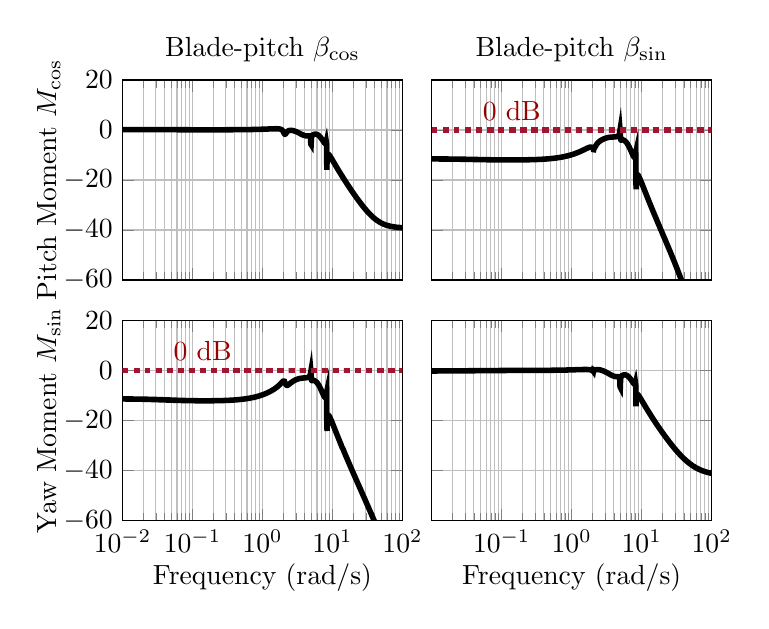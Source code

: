 % This file was created by matlab2tikz.
%
%The latest updates can be retrieved from
%  http://www.mathworks.com/matlabcentral/fileexchange/22022-matlab2tikz-matlab2tikz
%where you can also make suggestions and rate matlab2tikz.
%
\definecolor{mycolor1}{rgb}{0.635,0.078,0.184}%
%
\begin{tikzpicture}

\begin{axis}[%
width=1.4in,
height=1in,
at={(0.654in,2.403in)},
scale only axis,
xmode=log,
xmin=0.01,
xmax=100,
xtick={0.01,0.1,1,10,100},
xminorticks=true,
xmajorgrids,
xminorgrids,
ymajorgrids,
ymin=-60,
ymax=20,
ylabel style = {yshift=-2mm},
ylabel={Pitch Moment $M_\text{cos}$},
title={Blade-pitch $\beta_\text{cos}$},
title style={yshift=-1mm},
axis background/.style={fill=white},
xticklabels=\empty
]
\addplot [color=black,solid,line width=2.0pt,forget plot]
  table[row sep=crcr]{%
0.01	0.188\\
0.01	0.187\\
0.01	0.187\\
0.01	0.187\\
0.01	0.187\\
0.01	0.187\\
0.011	0.187\\
0.011	0.187\\
0.011	0.186\\
0.011	0.186\\
0.011	0.186\\
0.011	0.186\\
0.011	0.186\\
0.011	0.186\\
0.011	0.186\\
0.011	0.185\\
0.012	0.185\\
0.012	0.185\\
0.012	0.185\\
0.012	0.185\\
0.012	0.185\\
0.012	0.184\\
0.012	0.184\\
0.012	0.184\\
0.012	0.184\\
0.013	0.184\\
0.013	0.184\\
0.013	0.183\\
0.013	0.183\\
0.013	0.183\\
0.013	0.183\\
0.013	0.183\\
0.013	0.182\\
0.014	0.182\\
0.014	0.182\\
0.014	0.182\\
0.014	0.182\\
0.014	0.181\\
0.014	0.181\\
0.014	0.181\\
0.014	0.181\\
0.015	0.18\\
0.015	0.18\\
0.015	0.18\\
0.015	0.18\\
0.015	0.179\\
0.015	0.179\\
0.015	0.179\\
0.016	0.179\\
0.016	0.178\\
0.016	0.178\\
0.016	0.178\\
0.016	0.178\\
0.016	0.177\\
0.016	0.177\\
0.017	0.177\\
0.017	0.177\\
0.017	0.176\\
0.017	0.176\\
0.017	0.176\\
0.017	0.175\\
0.018	0.175\\
0.018	0.175\\
0.018	0.174\\
0.018	0.174\\
0.018	0.174\\
0.018	0.174\\
0.019	0.173\\
0.019	0.173\\
0.019	0.173\\
0.019	0.172\\
0.019	0.172\\
0.019	0.171\\
0.02	0.171\\
0.02	0.171\\
0.02	0.17\\
0.02	0.17\\
0.02	0.17\\
0.021	0.169\\
0.021	0.169\\
0.021	0.169\\
0.021	0.168\\
0.021	0.168\\
0.021	0.167\\
0.022	0.167\\
0.022	0.167\\
0.022	0.166\\
0.022	0.166\\
0.023	0.165\\
0.023	0.165\\
0.023	0.165\\
0.023	0.164\\
0.023	0.164\\
0.024	0.163\\
0.024	0.163\\
0.024	0.162\\
0.024	0.162\\
0.024	0.161\\
0.025	0.161\\
0.025	0.161\\
0.025	0.16\\
0.025	0.16\\
0.026	0.159\\
0.026	0.159\\
0.026	0.158\\
0.026	0.158\\
0.027	0.157\\
0.027	0.157\\
0.027	0.156\\
0.027	0.156\\
0.028	0.155\\
0.028	0.155\\
0.028	0.154\\
0.028	0.154\\
0.029	0.153\\
0.029	0.153\\
0.029	0.152\\
0.029	0.152\\
0.03	0.151\\
0.03	0.151\\
0.03	0.15\\
0.031	0.15\\
0.031	0.149\\
0.031	0.148\\
0.031	0.148\\
0.032	0.147\\
0.032	0.147\\
0.032	0.146\\
0.033	0.146\\
0.033	0.145\\
0.033	0.145\\
0.033	0.144\\
0.034	0.144\\
0.034	0.143\\
0.034	0.142\\
0.035	0.142\\
0.035	0.141\\
0.035	0.141\\
0.036	0.14\\
0.036	0.14\\
0.036	0.139\\
0.037	0.138\\
0.037	0.138\\
0.037	0.137\\
0.038	0.137\\
0.038	0.136\\
0.038	0.135\\
0.039	0.135\\
0.039	0.134\\
0.039	0.134\\
0.04	0.133\\
0.04	0.133\\
0.041	0.132\\
0.041	0.131\\
0.041	0.131\\
0.042	0.13\\
0.042	0.13\\
0.043	0.129\\
0.043	0.128\\
0.043	0.128\\
0.044	0.127\\
0.044	0.127\\
0.045	0.126\\
0.045	0.126\\
0.045	0.125\\
0.046	0.124\\
0.046	0.124\\
0.047	0.123\\
0.047	0.123\\
0.047	0.122\\
0.048	0.122\\
0.048	0.121\\
0.049	0.12\\
0.049	0.12\\
0.05	0.119\\
0.05	0.119\\
0.051	0.118\\
0.051	0.118\\
0.052	0.117\\
0.052	0.116\\
0.053	0.116\\
0.053	0.115\\
0.054	0.115\\
0.054	0.114\\
0.055	0.114\\
0.055	0.113\\
0.056	0.113\\
0.056	0.112\\
0.057	0.112\\
0.057	0.111\\
0.058	0.111\\
0.058	0.11\\
0.059	0.11\\
0.059	0.109\\
0.06	0.109\\
0.06	0.108\\
0.061	0.108\\
0.061	0.107\\
0.062	0.107\\
0.063	0.106\\
0.063	0.106\\
0.064	0.105\\
0.064	0.105\\
0.065	0.104\\
0.066	0.104\\
0.066	0.103\\
0.067	0.103\\
0.067	0.102\\
0.068	0.102\\
0.069	0.102\\
0.069	0.101\\
0.07	0.101\\
0.071	0.1\\
0.071	0.1\\
0.072	0.099\\
0.073	0.099\\
0.073	0.099\\
0.074	0.098\\
0.075	0.098\\
0.075	0.097\\
0.076	0.097\\
0.077	0.097\\
0.077	0.096\\
0.078	0.096\\
0.079	0.095\\
0.08	0.095\\
0.08	0.095\\
0.081	0.094\\
0.082	0.094\\
0.083	0.094\\
0.083	0.093\\
0.084	0.093\\
0.085	0.093\\
0.086	0.092\\
0.086	0.092\\
0.087	0.092\\
0.088	0.091\\
0.089	0.091\\
0.09	0.091\\
0.091	0.09\\
0.091	0.09\\
0.092	0.09\\
0.093	0.09\\
0.094	0.089\\
0.095	0.089\\
0.096	0.089\\
0.097	0.088\\
0.097	0.088\\
0.098	0.088\\
0.099	0.088\\
0.1	0.087\\
0.101	0.087\\
0.102	0.087\\
0.103	0.087\\
0.104	0.086\\
0.105	0.086\\
0.106	0.086\\
0.107	0.086\\
0.108	0.086\\
0.109	0.085\\
0.11	0.085\\
0.111	0.085\\
0.112	0.085\\
0.113	0.085\\
0.114	0.084\\
0.115	0.084\\
0.116	0.084\\
0.117	0.084\\
0.118	0.084\\
0.119	0.084\\
0.121	0.083\\
0.122	0.083\\
0.123	0.083\\
0.124	0.083\\
0.125	0.083\\
0.126	0.083\\
0.127	0.083\\
0.129	0.083\\
0.13	0.082\\
0.131	0.082\\
0.132	0.082\\
0.133	0.082\\
0.135	0.082\\
0.136	0.082\\
0.137	0.082\\
0.138	0.082\\
0.14	0.082\\
0.141	0.082\\
0.142	0.082\\
0.144	0.081\\
0.145	0.081\\
0.146	0.081\\
0.148	0.081\\
0.149	0.081\\
0.15	0.081\\
0.152	0.081\\
0.153	0.081\\
0.155	0.081\\
0.156	0.081\\
0.157	0.081\\
0.159	0.081\\
0.16	0.081\\
0.162	0.081\\
0.163	0.081\\
0.165	0.081\\
0.166	0.081\\
0.168	0.081\\
0.17	0.081\\
0.171	0.081\\
0.173	0.081\\
0.174	0.081\\
0.176	0.081\\
0.178	0.081\\
0.179	0.081\\
0.181	0.081\\
0.182	0.081\\
0.184	0.081\\
0.186	0.081\\
0.188	0.082\\
0.189	0.082\\
0.191	0.082\\
0.193	0.082\\
0.195	0.082\\
0.196	0.082\\
0.198	0.082\\
0.2	0.082\\
0.202	0.082\\
0.204	0.082\\
0.206	0.083\\
0.208	0.083\\
0.21	0.083\\
0.212	0.083\\
0.213	0.083\\
0.215	0.083\\
0.217	0.083\\
0.219	0.084\\
0.221	0.084\\
0.224	0.084\\
0.226	0.084\\
0.228	0.084\\
0.23	0.084\\
0.232	0.085\\
0.234	0.085\\
0.236	0.085\\
0.238	0.085\\
0.241	0.085\\
0.243	0.086\\
0.245	0.086\\
0.247	0.086\\
0.25	0.086\\
0.252	0.087\\
0.254	0.087\\
0.257	0.087\\
0.259	0.087\\
0.261	0.088\\
0.264	0.088\\
0.266	0.088\\
0.269	0.089\\
0.271	0.089\\
0.274	0.089\\
0.276	0.09\\
0.279	0.09\\
0.281	0.09\\
0.284	0.091\\
0.287	0.091\\
0.289	0.091\\
0.292	0.092\\
0.295	0.092\\
0.297	0.092\\
0.3	0.093\\
0.303	0.093\\
0.306	0.094\\
0.309	0.094\\
0.312	0.095\\
0.314	0.095\\
0.317	0.095\\
0.32	0.096\\
0.323	0.096\\
0.326	0.097\\
0.329	0.097\\
0.332	0.098\\
0.335	0.098\\
0.338	0.099\\
0.342	0.099\\
0.345	0.1\\
0.348	0.101\\
0.351	0.101\\
0.354	0.102\\
0.358	0.102\\
0.361	0.103\\
0.364	0.104\\
0.368	0.104\\
0.371	0.105\\
0.375	0.106\\
0.378	0.106\\
0.382	0.107\\
0.385	0.108\\
0.389	0.108\\
0.392	0.109\\
0.396	0.11\\
0.4	0.11\\
0.403	0.111\\
0.407	0.112\\
0.411	0.113\\
0.415	0.114\\
0.418	0.114\\
0.422	0.115\\
0.426	0.116\\
0.43	0.117\\
0.434	0.118\\
0.438	0.119\\
0.442	0.12\\
0.446	0.121\\
0.45	0.122\\
0.455	0.123\\
0.459	0.124\\
0.463	0.125\\
0.467	0.126\\
0.472	0.127\\
0.476	0.128\\
0.48	0.129\\
0.485	0.13\\
0.489	0.131\\
0.494	0.132\\
0.499	0.133\\
0.503	0.135\\
0.508	0.136\\
0.513	0.137\\
0.517	0.138\\
0.522	0.14\\
0.527	0.141\\
0.532	0.142\\
0.537	0.144\\
0.542	0.145\\
0.547	0.146\\
0.552	0.148\\
0.557	0.149\\
0.562	0.151\\
0.567	0.152\\
0.572	0.154\\
0.578	0.155\\
0.583	0.157\\
0.589	0.158\\
0.594	0.16\\
0.599	0.162\\
0.605	0.163\\
0.611	0.165\\
0.616	0.167\\
0.622	0.169\\
0.628	0.171\\
0.634	0.172\\
0.639	0.174\\
0.645	0.176\\
0.651	0.178\\
0.657	0.18\\
0.663	0.182\\
0.67	0.184\\
0.676	0.186\\
0.682	0.188\\
0.688	0.19\\
0.695	0.193\\
0.701	0.195\\
0.708	0.197\\
0.714	0.199\\
0.721	0.202\\
0.728	0.204\\
0.734	0.206\\
0.741	0.209\\
0.748	0.211\\
0.755	0.214\\
0.762	0.216\\
0.769	0.219\\
0.776	0.222\\
0.783	0.224\\
0.79	0.227\\
0.798	0.23\\
0.805	0.233\\
0.813	0.235\\
0.82	0.238\\
0.828	0.241\\
0.835	0.244\\
0.843	0.247\\
0.851	0.25\\
0.859	0.253\\
0.867	0.257\\
0.875	0.26\\
0.883	0.263\\
0.891	0.266\\
0.899	0.27\\
0.908	0.273\\
0.916	0.276\\
0.925	0.28\\
0.933	0.283\\
0.942	0.287\\
0.951	0.291\\
0.959	0.294\\
0.968	0.298\\
0.977	0.302\\
0.986	0.306\\
0.995	0.309\\
1.005	0.313\\
1.014	0.317\\
1.023	0.321\\
1.033	0.325\\
1.042	0.329\\
1.052	0.333\\
1.062	0.338\\
1.072	0.342\\
1.082	0.346\\
1.092	0.35\\
1.102	0.355\\
1.112	0.359\\
1.122	0.363\\
1.133	0.368\\
1.143	0.372\\
1.154	0.377\\
1.164	0.381\\
1.175	0.386\\
1.186	0.39\\
1.197	0.395\\
1.208	0.399\\
1.219	0.404\\
1.231	0.408\\
1.242	0.413\\
1.253	0.418\\
1.265	0.422\\
1.277	0.427\\
1.289	0.431\\
1.301	0.436\\
1.313	0.44\\
1.325	0.445\\
1.337	0.449\\
1.349	0.454\\
1.362	0.458\\
1.374	0.462\\
1.387	0.466\\
1.4	0.47\\
1.413	0.474\\
1.426	0.478\\
1.439	0.481\\
1.453	0.484\\
1.466	0.488\\
1.48	0.49\\
1.493	0.493\\
1.507	0.495\\
1.521	0.497\\
1.535	0.499\\
1.549	0.5\\
1.564	0.5\\
1.578	0.5\\
1.593	0.499\\
1.608	0.498\\
1.623	0.495\\
1.638	0.492\\
1.653	0.488\\
1.668	0.482\\
1.684	0.474\\
1.699	0.465\\
1.715	0.454\\
1.731	0.44\\
1.747	0.423\\
1.763	0.403\\
1.779	0.379\\
1.796	0.35\\
1.812	0.316\\
1.829	0.274\\
1.846	0.224\\
1.863	0.164\\
1.881	0.091\\
1.898	0.004\\
1.916	-0.1\\
1.933	-0.225\\
1.951	-0.372\\
1.969	-0.544\\
1.987	-0.739\\
2.006	-0.951\\
2.024	-1.168\\
2.043	-1.365\\
2.062	-1.594\\
2.081	-1.678\\
2.1	-1.693\\
2.12	-1.639\\
2.14	-1.528\\
2.159	-1.38\\
2.179	-1.216\\
2.2	-1.054\\
2.22	-0.902\\
2.241	-0.765\\
2.261	-0.646\\
2.282	-0.543\\
2.303	-0.455\\
2.325	-0.382\\
2.346	-0.321\\
2.368	-0.271\\
2.39	-0.23\\
2.412	-0.198\\
2.434	-0.172\\
2.457	-0.154\\
2.48	-0.141\\
2.503	-0.133\\
2.526	-0.13\\
2.549	-0.131\\
2.573	-0.136\\
2.597	-0.144\\
2.621	-0.156\\
2.645	-0.171\\
2.669	-0.189\\
2.694	-0.209\\
2.719	-0.233\\
2.744	-0.258\\
2.77	-0.287\\
2.795	-0.317\\
2.821	-0.35\\
2.847	-0.385\\
2.874	-0.422\\
2.9	-0.46\\
2.927	-0.501\\
2.954	-0.544\\
2.982	-0.588\\
3.009	-0.634\\
3.037	-0.682\\
3.065	-0.731\\
3.094	-0.781\\
3.122	-0.833\\
3.151	-0.886\\
3.181	-0.94\\
3.21	-0.995\\
3.24	-1.05\\
3.27	-1.107\\
3.3	-1.164\\
3.331	-1.222\\
3.361	-1.279\\
3.393	-1.337\\
3.424	-1.395\\
3.456	-1.453\\
3.488	-1.511\\
3.52	-1.568\\
3.553	-1.625\\
3.586	-1.68\\
3.619	-1.735\\
3.652	-1.789\\
3.686	-1.841\\
3.72	-1.891\\
3.755	-1.94\\
3.789	-1.988\\
3.825	-2.033\\
3.86	-2.076\\
3.896	-2.116\\
3.932	-2.154\\
3.968	-2.19\\
4.005	-2.223\\
4.042	-2.252\\
4.08	-2.279\\
4.117	-2.303\\
4.155	-2.324\\
4.194	-2.341\\
4.233	-2.355\\
4.272	-2.367\\
4.312	-2.375\\
4.351	-2.38\\
4.392	-2.382\\
4.432	-2.382\\
4.474	-2.38\\
4.515	-2.376\\
4.557	-2.372\\
4.599	-2.37\\
4.642	-2.373\\
4.685	-2.386\\
4.728	-2.423\\
4.772	-2.515\\
4.816	-2.75\\
4.861	-3.444\\
4.906	-5.673\\
4.951	-5.845\\
4.997	-3.454\\
5.043	-2.634\\
5.09	-2.309\\
5.137	-2.14\\
5.185	-2.033\\
5.233	-1.955\\
5.281	-1.894\\
5.33	-1.844\\
5.379	-1.802\\
5.429	-1.766\\
5.479	-1.735\\
5.53	-1.711\\
5.581	-1.692\\
5.633	-1.68\\
5.685	-1.673\\
5.738	-1.673\\
5.791	-1.681\\
5.845	-1.695\\
5.899	-1.717\\
5.954	-1.747\\
6.009	-1.785\\
6.064	-1.831\\
6.12	-1.886\\
6.177	-1.949\\
6.234	-2.021\\
6.292	-2.101\\
6.35	-2.19\\
6.409	-2.286\\
6.469	-2.391\\
6.529	-2.503\\
6.589	-2.623\\
6.65	-2.749\\
6.712	-2.882\\
6.774	-3.021\\
6.837	-3.166\\
6.9	-3.315\\
6.964	-3.469\\
7.028	-3.626\\
7.093	-3.787\\
7.159	-3.95\\
7.225	-4.114\\
7.292	-4.278\\
7.36	-4.442\\
7.428	-4.604\\
7.497	-4.762\\
7.566	-4.914\\
7.636	-5.058\\
7.707	-5.187\\
7.778	-5.297\\
7.85	-5.376\\
7.923	-5.405\\
7.997	-5.35\\
8.071	-5.144\\
8.145	-4.693\\
8.221	-5.46\\
8.297	-15.953\\
8.374	-11.845\\
8.451	-10.391\\
8.53	-9.887\\
8.609	-9.708\\
8.688	-9.675\\
8.769	-9.72\\
8.85	-9.811\\
8.932	-9.93\\
9.015	-10.069\\
9.098	-10.221\\
9.183	-10.384\\
9.268	-10.553\\
9.353	-10.728\\
9.44	-10.907\\
9.528	-11.089\\
9.616	-11.273\\
9.705	-11.459\\
9.795	-11.647\\
9.885	-11.836\\
9.977	-12.026\\
10.069	-12.216\\
10.163	-12.406\\
10.257	-12.597\\
10.352	-12.788\\
10.448	-12.979\\
10.544	-13.17\\
10.642	-13.361\\
10.741	-13.551\\
10.84	-13.742\\
10.941	-13.932\\
11.042	-14.121\\
11.144	-14.311\\
11.247	-14.5\\
11.352	-14.688\\
11.457	-14.876\\
11.563	-15.064\\
11.67	-15.251\\
11.778	-15.438\\
11.887	-15.625\\
11.997	-15.81\\
12.108	-15.996\\
12.22	-16.181\\
12.334	-16.365\\
12.448	-16.549\\
12.563	-16.732\\
12.68	-16.915\\
12.797	-17.098\\
12.915	-17.279\\
13.035	-17.461\\
13.156	-17.641\\
13.278	-17.821\\
13.401	-18.001\\
13.525	-18.179\\
13.65	-18.355\\
13.777	-18.53\\
13.904	-18.715\\
14.033	-18.902\\
14.163	-19.081\\
14.294	-19.258\\
14.426	-19.434\\
14.56	-19.609\\
14.695	-19.785\\
14.831	-19.96\\
14.968	-20.134\\
15.107	-20.309\\
15.247	-20.482\\
15.388	-20.656\\
15.531	-20.829\\
15.675	-21.001\\
15.82	-21.173\\
15.966	-21.345\\
16.114	-21.517\\
16.263	-21.687\\
16.414	-21.858\\
16.566	-22.028\\
16.719	-22.198\\
16.874	-22.367\\
17.031	-22.536\\
17.188	-22.704\\
17.348	-22.872\\
17.508	-23.04\\
17.67	-23.207\\
17.834	-23.374\\
17.999	-23.54\\
18.166	-23.706\\
18.334	-23.872\\
18.504	-24.037\\
18.675	-24.201\\
18.848	-24.366\\
19.023	-24.529\\
19.199	-24.693\\
19.377	-24.856\\
19.557	-25.018\\
19.738	-25.18\\
19.92	-25.342\\
20.105	-25.503\\
20.291	-25.663\\
20.479	-25.824\\
20.669	-25.983\\
20.86	-26.143\\
21.053	-26.301\\
21.248	-26.459\\
21.445	-26.617\\
21.644	-26.774\\
21.844	-26.931\\
22.047	-27.087\\
22.251	-27.243\\
22.457	-27.398\\
22.665	-27.552\\
22.875	-27.706\\
23.087	-27.86\\
23.301	-28.013\\
23.516	-28.165\\
23.734	-28.316\\
23.954	-28.467\\
24.176	-28.618\\
24.4	-28.768\\
24.626	-28.917\\
24.854	-29.065\\
25.084	-29.213\\
25.316	-29.36\\
25.551	-29.506\\
25.788	-29.652\\
26.026	-29.797\\
26.268	-29.941\\
26.511	-30.084\\
26.756	-30.227\\
27.004	-30.369\\
27.254	-30.51\\
27.507	-30.65\\
27.762	-30.789\\
28.019	-30.927\\
28.278	-31.065\\
28.54	-31.202\\
28.804	-31.338\\
29.071	-31.472\\
29.34	-31.606\\
29.612	-31.739\\
29.887	-31.871\\
30.163	-32.002\\
30.443	-32.132\\
30.725	-32.261\\
31.009	-32.389\\
31.296	-32.516\\
31.586	-32.641\\
31.879	-32.766\\
32.174	-32.889\\
32.472	-33.012\\
32.773	-33.133\\
33.076	-33.253\\
33.383	-33.372\\
33.692	-33.489\\
34.004	-33.605\\
34.319	-33.721\\
34.637	-33.834\\
34.958	-33.947\\
35.282	-34.058\\
35.608	-34.168\\
35.938	-34.277\\
36.271	-34.384\\
36.607	-34.49\\
36.946	-34.595\\
37.288	-34.698\\
37.634	-34.8\\
37.982	-34.9\\
38.334	-34.999\\
38.689	-35.097\\
39.047	-35.193\\
39.409	-35.288\\
39.774	-35.381\\
40.142	-35.473\\
40.514	-35.563\\
40.889	-35.652\\
41.268	-35.74\\
41.65	-35.826\\
42.036	-35.911\\
42.426	-35.994\\
42.819	-36.076\\
43.215	-36.156\\
43.615	-36.235\\
44.019	-36.312\\
44.427	-36.388\\
44.839	-36.462\\
45.254	-36.535\\
45.673	-36.607\\
46.096	-36.677\\
46.523	-36.746\\
46.954	-36.813\\
47.389	-36.879\\
47.828	-36.943\\
48.271	-37.007\\
48.718	-37.068\\
49.169	-37.129\\
49.624	-37.188\\
50.084	-37.246\\
50.548	-37.302\\
51.016	-37.357\\
51.489	-37.411\\
51.966	-37.464\\
52.447	-37.515\\
52.933	-37.565\\
53.423	-37.614\\
53.918	-37.661\\
54.417	-37.708\\
54.921	-37.753\\
55.43	-37.798\\
55.943	-37.841\\
56.461	-37.883\\
56.984	-37.923\\
57.512	-37.963\\
58.045	-38.002\\
58.582	-38.04\\
59.125	-38.076\\
59.673	-38.112\\
60.225	-38.147\\
60.783	-38.181\\
61.346	-38.214\\
61.914	-38.246\\
62.488	-38.277\\
63.067	-38.307\\
63.651	-38.336\\
64.24	-38.365\\
64.835	-38.393\\
65.436	-38.42\\
66.042	-38.446\\
66.654	-38.471\\
67.271	-38.496\\
67.894	-38.52\\
68.523	-38.543\\
69.158	-38.566\\
69.798	-38.588\\
70.445	-38.609\\
71.097	-38.63\\
71.756	-38.65\\
72.42	-38.669\\
73.091	-38.688\\
73.768	-38.707\\
74.451	-38.724\\
75.141	-38.742\\
75.837	-38.758\\
76.539	-38.774\\
77.248	-38.79\\
77.964	-38.805\\
78.686	-38.82\\
79.415	-38.834\\
80.15	-38.848\\
80.892	-38.862\\
81.642	-38.875\\
82.398	-38.887\\
83.161	-38.9\\
83.931	-38.912\\
84.709	-38.923\\
85.493	-38.934\\
86.285	-38.945\\
87.084	-38.956\\
87.891	-38.966\\
88.705	-38.975\\
89.527	-38.985\\
90.356	-38.994\\
91.193	-39.003\\
92.037	-39.012\\
92.89	-39.02\\
93.75	-39.028\\
94.618	-39.036\\
95.495	-39.044\\
96.379	-39.051\\
97.272	-39.059\\
98.173	-39.066\\
99.082	-39.072\\
100	-39.079\\
};
\end{axis}

\begin{axis}[%
width=1.4in,
height=1in,
at={(2.2in,2.403in)},
scale only axis,
xmode=log,
xmin=0.01,
xtick={0.01,0.1,1,10,100},
xmajorgrids,
xminorgrids,
ymajorgrids,
xmax=100,
xminorticks=true,
ymin=-60,
ymax=20,
title={Blade-pitch $\beta_\text{sin}$},
title style={yshift=-1mm},
xticklabels=\empty,
yticklabels=\empty,
axis background/.style={fill=white},
]
\node[above left, align=right, text=black!40!red]at (axis cs:0.5,0) {0 dB};
\addplot [color=black,solid,line width=2.0pt,forget plot]
  table[row sep=crcr]{%
0.01	-11.572\\
0.01	-11.572\\
0.01	-11.573\\
0.01	-11.573\\
0.01	-11.574\\
0.01	-11.574\\
0.011	-11.575\\
0.011	-11.576\\
0.011	-11.576\\
0.011	-11.577\\
0.011	-11.577\\
0.011	-11.578\\
0.011	-11.578\\
0.011	-11.579\\
0.011	-11.58\\
0.011	-11.58\\
0.012	-11.581\\
0.012	-11.581\\
0.012	-11.582\\
0.012	-11.583\\
0.012	-11.583\\
0.012	-11.584\\
0.012	-11.585\\
0.012	-11.585\\
0.012	-11.586\\
0.013	-11.587\\
0.013	-11.587\\
0.013	-11.588\\
0.013	-11.589\\
0.013	-11.59\\
0.013	-11.59\\
0.013	-11.591\\
0.013	-11.592\\
0.014	-11.593\\
0.014	-11.594\\
0.014	-11.594\\
0.014	-11.595\\
0.014	-11.596\\
0.014	-11.597\\
0.014	-11.598\\
0.014	-11.599\\
0.015	-11.6\\
0.015	-11.601\\
0.015	-11.602\\
0.015	-11.602\\
0.015	-11.603\\
0.015	-11.604\\
0.015	-11.605\\
0.016	-11.606\\
0.016	-11.607\\
0.016	-11.608\\
0.016	-11.609\\
0.016	-11.61\\
0.016	-11.612\\
0.016	-11.613\\
0.017	-11.614\\
0.017	-11.615\\
0.017	-11.616\\
0.017	-11.617\\
0.017	-11.618\\
0.017	-11.619\\
0.018	-11.621\\
0.018	-11.622\\
0.018	-11.623\\
0.018	-11.624\\
0.018	-11.626\\
0.018	-11.627\\
0.019	-11.628\\
0.019	-11.629\\
0.019	-11.631\\
0.019	-11.632\\
0.019	-11.633\\
0.019	-11.635\\
0.02	-11.636\\
0.02	-11.637\\
0.02	-11.639\\
0.02	-11.64\\
0.02	-11.642\\
0.021	-11.643\\
0.021	-11.645\\
0.021	-11.646\\
0.021	-11.648\\
0.021	-11.649\\
0.021	-11.651\\
0.022	-11.652\\
0.022	-11.654\\
0.022	-11.656\\
0.022	-11.657\\
0.023	-11.659\\
0.023	-11.66\\
0.023	-11.662\\
0.023	-11.664\\
0.023	-11.665\\
0.024	-11.667\\
0.024	-11.669\\
0.024	-11.671\\
0.024	-11.672\\
0.024	-11.674\\
0.025	-11.676\\
0.025	-11.678\\
0.025	-11.68\\
0.025	-11.681\\
0.026	-11.683\\
0.026	-11.685\\
0.026	-11.687\\
0.026	-11.689\\
0.027	-11.691\\
0.027	-11.693\\
0.027	-11.695\\
0.027	-11.697\\
0.028	-11.699\\
0.028	-11.701\\
0.028	-11.703\\
0.028	-11.705\\
0.029	-11.707\\
0.029	-11.709\\
0.029	-11.711\\
0.029	-11.713\\
0.03	-11.715\\
0.03	-11.717\\
0.03	-11.719\\
0.031	-11.721\\
0.031	-11.724\\
0.031	-11.726\\
0.031	-11.728\\
0.032	-11.73\\
0.032	-11.732\\
0.032	-11.734\\
0.033	-11.737\\
0.033	-11.739\\
0.033	-11.741\\
0.033	-11.743\\
0.034	-11.745\\
0.034	-11.748\\
0.034	-11.75\\
0.035	-11.752\\
0.035	-11.755\\
0.035	-11.757\\
0.036	-11.759\\
0.036	-11.761\\
0.036	-11.764\\
0.037	-11.766\\
0.037	-11.768\\
0.037	-11.771\\
0.038	-11.773\\
0.038	-11.775\\
0.038	-11.778\\
0.039	-11.78\\
0.039	-11.782\\
0.039	-11.785\\
0.04	-11.787\\
0.04	-11.789\\
0.041	-11.792\\
0.041	-11.794\\
0.041	-11.796\\
0.042	-11.799\\
0.042	-11.801\\
0.043	-11.803\\
0.043	-11.806\\
0.043	-11.808\\
0.044	-11.81\\
0.044	-11.813\\
0.045	-11.815\\
0.045	-11.817\\
0.045	-11.819\\
0.046	-11.822\\
0.046	-11.824\\
0.047	-11.826\\
0.047	-11.829\\
0.047	-11.831\\
0.048	-11.833\\
0.048	-11.836\\
0.049	-11.838\\
0.049	-11.84\\
0.05	-11.842\\
0.05	-11.845\\
0.051	-11.847\\
0.051	-11.849\\
0.052	-11.851\\
0.052	-11.853\\
0.053	-11.856\\
0.053	-11.858\\
0.054	-11.86\\
0.054	-11.862\\
0.055	-11.864\\
0.055	-11.866\\
0.056	-11.868\\
0.056	-11.87\\
0.057	-11.873\\
0.057	-11.875\\
0.058	-11.877\\
0.058	-11.879\\
0.059	-11.881\\
0.059	-11.883\\
0.06	-11.885\\
0.06	-11.887\\
0.061	-11.889\\
0.061	-11.891\\
0.062	-11.893\\
0.063	-11.894\\
0.063	-11.896\\
0.064	-11.898\\
0.064	-11.9\\
0.065	-11.902\\
0.066	-11.904\\
0.066	-11.905\\
0.067	-11.907\\
0.067	-11.909\\
0.068	-11.911\\
0.069	-11.912\\
0.069	-11.914\\
0.07	-11.916\\
0.071	-11.918\\
0.071	-11.919\\
0.072	-11.921\\
0.073	-11.922\\
0.073	-11.924\\
0.074	-11.925\\
0.075	-11.927\\
0.075	-11.929\\
0.076	-11.93\\
0.077	-11.931\\
0.077	-11.933\\
0.078	-11.934\\
0.079	-11.936\\
0.08	-11.937\\
0.08	-11.938\\
0.081	-11.94\\
0.082	-11.941\\
0.083	-11.942\\
0.083	-11.944\\
0.084	-11.945\\
0.085	-11.946\\
0.086	-11.947\\
0.086	-11.948\\
0.087	-11.95\\
0.088	-11.951\\
0.089	-11.952\\
0.09	-11.953\\
0.091	-11.954\\
0.091	-11.955\\
0.092	-11.956\\
0.093	-11.957\\
0.094	-11.958\\
0.095	-11.959\\
0.096	-11.96\\
0.097	-11.961\\
0.097	-11.961\\
0.098	-11.962\\
0.099	-11.963\\
0.1	-11.964\\
0.101	-11.965\\
0.102	-11.965\\
0.103	-11.966\\
0.104	-11.967\\
0.105	-11.967\\
0.106	-11.968\\
0.107	-11.969\\
0.108	-11.969\\
0.109	-11.97\\
0.11	-11.97\\
0.111	-11.971\\
0.112	-11.971\\
0.113	-11.972\\
0.114	-11.972\\
0.115	-11.973\\
0.116	-11.973\\
0.117	-11.973\\
0.118	-11.974\\
0.119	-11.974\\
0.121	-11.974\\
0.122	-11.974\\
0.123	-11.975\\
0.124	-11.975\\
0.125	-11.975\\
0.126	-11.975\\
0.127	-11.975\\
0.129	-11.975\\
0.13	-11.975\\
0.131	-11.975\\
0.132	-11.975\\
0.133	-11.975\\
0.135	-11.975\\
0.136	-11.975\\
0.137	-11.975\\
0.138	-11.975\\
0.14	-11.975\\
0.141	-11.975\\
0.142	-11.974\\
0.144	-11.974\\
0.145	-11.974\\
0.146	-11.974\\
0.148	-11.973\\
0.149	-11.973\\
0.15	-11.972\\
0.152	-11.972\\
0.153	-11.972\\
0.155	-11.971\\
0.156	-11.971\\
0.157	-11.97\\
0.159	-11.969\\
0.16	-11.969\\
0.162	-11.968\\
0.163	-11.968\\
0.165	-11.967\\
0.166	-11.966\\
0.168	-11.965\\
0.17	-11.965\\
0.171	-11.964\\
0.173	-11.963\\
0.174	-11.962\\
0.176	-11.961\\
0.178	-11.96\\
0.179	-11.959\\
0.181	-11.958\\
0.182	-11.957\\
0.184	-11.956\\
0.186	-11.955\\
0.188	-11.953\\
0.189	-11.952\\
0.191	-11.951\\
0.193	-11.95\\
0.195	-11.948\\
0.196	-11.947\\
0.198	-11.945\\
0.2	-11.944\\
0.202	-11.942\\
0.204	-11.941\\
0.206	-11.939\\
0.208	-11.938\\
0.21	-11.936\\
0.212	-11.934\\
0.213	-11.933\\
0.215	-11.931\\
0.217	-11.929\\
0.219	-11.927\\
0.221	-11.925\\
0.224	-11.923\\
0.226	-11.921\\
0.228	-11.919\\
0.23	-11.917\\
0.232	-11.915\\
0.234	-11.912\\
0.236	-11.91\\
0.238	-11.908\\
0.241	-11.905\\
0.243	-11.903\\
0.245	-11.9\\
0.247	-11.898\\
0.25	-11.895\\
0.252	-11.893\\
0.254	-11.89\\
0.257	-11.887\\
0.259	-11.884\\
0.261	-11.881\\
0.264	-11.878\\
0.266	-11.875\\
0.269	-11.872\\
0.271	-11.869\\
0.274	-11.866\\
0.276	-11.863\\
0.279	-11.859\\
0.281	-11.856\\
0.284	-11.852\\
0.287	-11.849\\
0.289	-11.845\\
0.292	-11.841\\
0.295	-11.838\\
0.297	-11.834\\
0.3	-11.83\\
0.303	-11.826\\
0.306	-11.822\\
0.309	-11.818\\
0.312	-11.813\\
0.314	-11.809\\
0.317	-11.805\\
0.32	-11.8\\
0.323	-11.795\\
0.326	-11.791\\
0.329	-11.786\\
0.332	-11.781\\
0.335	-11.776\\
0.338	-11.771\\
0.342	-11.766\\
0.345	-11.761\\
0.348	-11.755\\
0.351	-11.75\\
0.354	-11.744\\
0.358	-11.739\\
0.361	-11.733\\
0.364	-11.727\\
0.368	-11.721\\
0.371	-11.715\\
0.375	-11.709\\
0.378	-11.703\\
0.382	-11.696\\
0.385	-11.69\\
0.389	-11.683\\
0.392	-11.676\\
0.396	-11.67\\
0.4	-11.663\\
0.403	-11.655\\
0.407	-11.648\\
0.411	-11.641\\
0.415	-11.633\\
0.418	-11.626\\
0.422	-11.618\\
0.426	-11.61\\
0.43	-11.602\\
0.434	-11.593\\
0.438	-11.585\\
0.442	-11.577\\
0.446	-11.568\\
0.45	-11.559\\
0.455	-11.55\\
0.459	-11.541\\
0.463	-11.532\\
0.467	-11.522\\
0.472	-11.513\\
0.476	-11.503\\
0.48	-11.493\\
0.485	-11.483\\
0.489	-11.472\\
0.494	-11.462\\
0.499	-11.451\\
0.503	-11.44\\
0.508	-11.429\\
0.513	-11.418\\
0.517	-11.407\\
0.522	-11.395\\
0.527	-11.383\\
0.532	-11.371\\
0.537	-11.359\\
0.542	-11.347\\
0.547	-11.334\\
0.552	-11.321\\
0.557	-11.308\\
0.562	-11.295\\
0.567	-11.281\\
0.572	-11.267\\
0.578	-11.253\\
0.583	-11.239\\
0.589	-11.225\\
0.594	-11.21\\
0.599	-11.195\\
0.605	-11.18\\
0.611	-11.165\\
0.616	-11.149\\
0.622	-11.133\\
0.628	-11.117\\
0.634	-11.1\\
0.639	-11.084\\
0.645	-11.067\\
0.651	-11.049\\
0.657	-11.032\\
0.663	-11.014\\
0.67	-10.996\\
0.676	-10.978\\
0.682	-10.959\\
0.688	-10.94\\
0.695	-10.921\\
0.701	-10.901\\
0.708	-10.881\\
0.714	-10.861\\
0.721	-10.84\\
0.728	-10.82\\
0.734	-10.798\\
0.741	-10.777\\
0.748	-10.755\\
0.755	-10.733\\
0.762	-10.71\\
0.769	-10.687\\
0.776	-10.664\\
0.783	-10.641\\
0.79	-10.617\\
0.798	-10.593\\
0.805	-10.568\\
0.813	-10.543\\
0.82	-10.518\\
0.828	-10.492\\
0.835	-10.466\\
0.843	-10.439\\
0.851	-10.412\\
0.859	-10.385\\
0.867	-10.357\\
0.875	-10.329\\
0.883	-10.301\\
0.891	-10.272\\
0.899	-10.242\\
0.908	-10.213\\
0.916	-10.182\\
0.925	-10.152\\
0.933	-10.121\\
0.942	-10.089\\
0.951	-10.057\\
0.959	-10.025\\
0.968	-9.992\\
0.977	-9.959\\
0.986	-9.925\\
0.995	-9.891\\
1.005	-9.857\\
1.014	-9.822\\
1.023	-9.786\\
1.033	-9.75\\
1.042	-9.714\\
1.052	-9.677\\
1.062	-9.639\\
1.072	-9.601\\
1.082	-9.563\\
1.092	-9.524\\
1.102	-9.485\\
1.112	-9.445\\
1.122	-9.405\\
1.133	-9.364\\
1.143	-9.322\\
1.154	-9.281\\
1.164	-9.238\\
1.175	-9.195\\
1.186	-9.152\\
1.197	-9.108\\
1.208	-9.064\\
1.219	-9.019\\
1.231	-8.974\\
1.242	-8.928\\
1.253	-8.882\\
1.265	-8.835\\
1.277	-8.788\\
1.289	-8.74\\
1.301	-8.692\\
1.313	-8.643\\
1.325	-8.594\\
1.337	-8.544\\
1.349	-8.494\\
1.362	-8.443\\
1.374	-8.392\\
1.387	-8.341\\
1.4	-8.289\\
1.413	-8.236\\
1.426	-8.184\\
1.439	-8.131\\
1.453	-8.077\\
1.466	-8.023\\
1.48	-7.969\\
1.493	-7.915\\
1.507	-7.861\\
1.521	-7.806\\
1.535	-7.751\\
1.549	-7.696\\
1.564	-7.641\\
1.578	-7.586\\
1.593	-7.531\\
1.608	-7.476\\
1.623	-7.421\\
1.638	-7.367\\
1.653	-7.314\\
1.668	-7.261\\
1.684	-7.209\\
1.699	-7.158\\
1.715	-7.109\\
1.731	-7.062\\
1.747	-7.016\\
1.763	-6.974\\
1.779	-6.934\\
1.796	-6.899\\
1.812	-6.869\\
1.829	-6.844\\
1.846	-6.827\\
1.863	-6.819\\
1.881	-6.822\\
1.898	-6.838\\
1.916	-6.869\\
1.933	-6.919\\
1.951	-6.99\\
1.969	-7.084\\
1.987	-7.202\\
2.006	-7.347\\
2.024	-7.528\\
2.043	-7.849\\
2.062	-7.866\\
2.081	-7.281\\
2.1	-7.29\\
2.12	-7.198\\
2.14	-7.04\\
2.159	-6.845\\
2.179	-6.634\\
2.2	-6.422\\
2.22	-6.218\\
2.241	-6.026\\
2.261	-5.848\\
2.282	-5.684\\
2.303	-5.532\\
2.325	-5.391\\
2.346	-5.261\\
2.368	-5.14\\
2.39	-5.026\\
2.412	-4.919\\
2.434	-4.818\\
2.457	-4.722\\
2.48	-4.63\\
2.503	-4.543\\
2.526	-4.459\\
2.549	-4.379\\
2.573	-4.302\\
2.597	-4.228\\
2.621	-4.156\\
2.645	-4.087\\
2.669	-4.02\\
2.694	-3.955\\
2.719	-3.893\\
2.744	-3.833\\
2.77	-3.775\\
2.795	-3.719\\
2.821	-3.665\\
2.847	-3.613\\
2.874	-3.563\\
2.9	-3.514\\
2.927	-3.468\\
2.954	-3.424\\
2.982	-3.381\\
3.009	-3.34\\
3.037	-3.301\\
3.065	-3.264\\
3.094	-3.228\\
3.122	-3.195\\
3.151	-3.163\\
3.181	-3.132\\
3.21	-3.104\\
3.24	-3.077\\
3.27	-3.051\\
3.3	-3.028\\
3.331	-3.005\\
3.361	-2.984\\
3.393	-2.965\\
3.424	-2.947\\
3.456	-2.93\\
3.488	-2.914\\
3.52	-2.9\\
3.553	-2.886\\
3.586	-2.874\\
3.619	-2.863\\
3.652	-2.853\\
3.686	-2.843\\
3.72	-2.834\\
3.755	-2.826\\
3.789	-2.818\\
3.825	-2.811\\
3.86	-2.805\\
3.896	-2.798\\
3.932	-2.792\\
3.968	-2.786\\
4.005	-2.779\\
4.042	-2.773\\
4.08	-2.766\\
4.117	-2.758\\
4.155	-2.75\\
4.194	-2.74\\
4.233	-2.729\\
4.272	-2.717\\
4.312	-2.702\\
4.351	-2.685\\
4.392	-2.664\\
4.432	-2.638\\
4.474	-2.607\\
4.515	-2.567\\
4.557	-2.516\\
4.599	-2.45\\
4.642	-2.362\\
4.685	-2.238\\
4.728	-2.06\\
4.772	-1.79\\
4.816	-1.354\\
4.861	-0.65\\
4.906	0.051\\
4.951	-1.29\\
4.997	-3.282\\
5.043	-3.91\\
5.09	-4.015\\
5.137	-4.002\\
5.185	-3.972\\
5.233	-3.949\\
5.281	-3.939\\
5.33	-3.94\\
5.379	-3.953\\
5.429	-3.977\\
5.479	-4.012\\
5.53	-4.056\\
5.581	-4.109\\
5.633	-4.172\\
5.685	-4.243\\
5.738	-4.325\\
5.791	-4.415\\
5.845	-4.515\\
5.899	-4.624\\
5.954	-4.743\\
6.009	-4.872\\
6.064	-5.01\\
6.12	-5.158\\
6.177	-5.315\\
6.234	-5.482\\
6.292	-5.658\\
6.35	-5.842\\
6.409	-6.036\\
6.469	-6.237\\
6.529	-6.447\\
6.589	-6.664\\
6.65	-6.888\\
6.712	-7.118\\
6.774	-7.354\\
6.837	-7.595\\
6.9	-7.84\\
6.964	-8.089\\
7.028	-8.34\\
7.093	-8.593\\
7.159	-8.847\\
7.225	-9.101\\
7.292	-9.352\\
7.36	-9.6\\
7.428	-9.842\\
7.497	-10.075\\
7.566	-10.296\\
7.636	-10.501\\
7.707	-10.68\\
7.778	-10.824\\
7.85	-10.914\\
7.923	-10.918\\
7.997	-10.776\\
8.071	-10.366\\
8.145	-9.445\\
8.221	-8.95\\
8.297	-22.045\\
8.374	-23.725\\
8.451	-19.797\\
8.53	-18.578\\
8.609	-18.107\\
8.688	-17.946\\
8.769	-17.941\\
8.85	-18.027\\
8.932	-18.169\\
9.015	-18.348\\
9.098	-18.554\\
9.183	-18.778\\
9.268	-19.016\\
9.353	-19.264\\
9.44	-19.521\\
9.528	-19.783\\
9.616	-20.051\\
9.705	-20.322\\
9.795	-20.596\\
9.885	-20.872\\
9.977	-21.151\\
10.069	-21.43\\
10.163	-21.711\\
10.257	-21.993\\
10.352	-22.276\\
10.448	-22.558\\
10.544	-22.842\\
10.642	-23.125\\
10.741	-23.408\\
10.84	-23.691\\
10.941	-23.974\\
11.042	-24.257\\
11.144	-24.54\\
11.247	-24.822\\
11.352	-25.104\\
11.457	-25.386\\
11.563	-25.667\\
11.67	-25.948\\
11.778	-26.229\\
11.887	-26.508\\
11.997	-26.788\\
12.108	-27.067\\
12.22	-27.345\\
12.334	-27.623\\
12.448	-27.901\\
12.563	-28.178\\
12.68	-28.454\\
12.797	-28.73\\
12.915	-29.006\\
13.035	-29.281\\
13.156	-29.555\\
13.278	-29.829\\
13.401	-30.102\\
13.525	-30.375\\
13.65	-30.646\\
13.777	-30.916\\
13.904	-31.188\\
14.033	-31.463\\
14.163	-31.736\\
14.294	-32.007\\
14.426	-32.277\\
14.56	-32.547\\
14.695	-32.816\\
14.831	-33.085\\
14.968	-33.353\\
15.107	-33.621\\
15.247	-33.889\\
15.388	-34.157\\
15.531	-34.424\\
15.675	-34.691\\
15.82	-34.957\\
15.966	-35.223\\
16.114	-35.489\\
16.263	-35.755\\
16.414	-36.02\\
16.566	-36.285\\
16.719	-36.55\\
16.874	-36.815\\
17.031	-37.079\\
17.188	-37.344\\
17.348	-37.608\\
17.508	-37.872\\
17.67	-38.135\\
17.834	-38.399\\
17.999	-38.662\\
18.166	-38.926\\
18.334	-39.189\\
18.504	-39.452\\
18.675	-39.715\\
18.848	-39.978\\
19.023	-40.24\\
19.199	-40.503\\
19.377	-40.766\\
19.557	-41.029\\
19.738	-41.291\\
19.92	-41.554\\
20.105	-41.817\\
20.291	-42.079\\
20.479	-42.342\\
20.669	-42.605\\
20.86	-42.868\\
21.053	-43.131\\
21.248	-43.394\\
21.445	-43.657\\
21.644	-43.921\\
21.844	-44.184\\
22.047	-44.448\\
22.251	-44.712\\
22.457	-44.976\\
22.665	-45.24\\
22.875	-45.505\\
23.087	-45.77\\
23.301	-46.035\\
23.516	-46.3\\
23.734	-46.566\\
23.954	-46.832\\
24.176	-47.098\\
24.4	-47.365\\
24.626	-47.632\\
24.854	-47.9\\
25.084	-48.168\\
25.316	-48.436\\
25.551	-48.705\\
25.788	-48.975\\
26.026	-49.245\\
26.268	-49.515\\
26.511	-49.786\\
26.756	-50.058\\
27.004	-50.33\\
27.254	-50.603\\
27.507	-50.877\\
27.762	-51.151\\
28.019	-51.426\\
28.278	-51.702\\
28.54	-51.978\\
28.804	-52.255\\
29.071	-52.533\\
29.34	-52.812\\
29.612	-53.091\\
29.887	-53.371\\
30.163	-53.652\\
30.443	-53.934\\
30.725	-54.217\\
31.009	-54.501\\
31.296	-54.785\\
31.586	-55.071\\
31.879	-55.357\\
32.174	-55.644\\
32.472	-55.932\\
32.773	-56.221\\
33.076	-56.511\\
33.383	-56.801\\
33.692	-57.093\\
34.004	-57.385\\
34.319	-57.677\\
34.637	-57.971\\
34.958	-58.264\\
35.282	-58.559\\
35.608	-58.853\\
35.938	-59.148\\
36.271	-59.443\\
36.607	-59.738\\
36.946	-60.032\\
37.288	-60.327\\
37.634	-60.62\\
37.982	-60.913\\
38.334	-61.204\\
38.689	-61.494\\
39.047	-61.783\\
39.409	-62.069\\
39.774	-62.352\\
40.142	-62.632\\
40.514	-62.909\\
40.889	-63.181\\
41.268	-63.449\\
41.65	-63.711\\
42.036	-63.968\\
42.426	-64.218\\
42.819	-64.461\\
43.215	-64.695\\
43.615	-64.921\\
44.019	-65.138\\
44.427	-65.344\\
44.839	-65.54\\
45.254	-65.725\\
45.673	-65.897\\
46.096	-66.058\\
46.523	-66.205\\
46.954	-66.34\\
47.389	-66.461\\
47.828	-66.569\\
48.271	-66.664\\
48.718	-66.745\\
49.169	-66.814\\
49.624	-66.87\\
50.084	-66.914\\
50.548	-66.946\\
51.016	-66.967\\
51.489	-66.978\\
51.966	-66.978\\
52.447	-66.97\\
52.933	-66.954\\
53.423	-66.929\\
53.918	-66.898\\
54.417	-66.861\\
54.921	-66.818\\
55.43	-66.77\\
55.943	-66.717\\
56.461	-66.661\\
56.984	-66.601\\
57.512	-66.539\\
58.045	-66.474\\
58.582	-66.407\\
59.125	-66.339\\
59.673	-66.27\\
60.225	-66.199\\
60.783	-66.128\\
61.346	-66.056\\
61.914	-65.985\\
62.488	-65.913\\
63.067	-65.841\\
63.651	-65.77\\
64.24	-65.699\\
64.835	-65.629\\
65.436	-65.559\\
66.042	-65.49\\
66.654	-65.422\\
67.271	-65.355\\
67.894	-65.288\\
68.523	-65.223\\
69.158	-65.159\\
69.798	-65.095\\
70.445	-65.033\\
71.097	-64.972\\
71.756	-64.912\\
72.42	-64.853\\
73.091	-64.795\\
73.768	-64.739\\
74.451	-64.683\\
75.141	-64.629\\
75.837	-64.575\\
76.539	-64.523\\
77.248	-64.471\\
77.964	-64.421\\
78.686	-64.372\\
79.415	-64.324\\
80.15	-64.277\\
80.892	-64.231\\
81.642	-64.186\\
82.398	-64.141\\
83.161	-64.098\\
83.931	-64.056\\
84.709	-64.014\\
85.493	-63.974\\
86.285	-63.934\\
87.084	-63.896\\
87.891	-63.858\\
88.705	-63.821\\
89.527	-63.784\\
90.356	-63.749\\
91.193	-63.714\\
92.037	-63.68\\
92.89	-63.647\\
93.75	-63.615\\
94.618	-63.583\\
95.495	-63.552\\
96.379	-63.521\\
97.272	-63.492\\
98.173	-63.462\\
99.082	-63.434\\
100	-63.406\\
};
\addplot [color=mycolor1,dotted,line width=2.0pt,forget plot]
  table[row sep=crcr]{%
0.01	0\\
0.01	0\\
0.01	0\\
0.01	0\\
0.01	0\\
0.01	0\\
0.011	0\\
0.011	0\\
0.011	0\\
0.011	0\\
0.011	0\\
0.011	0\\
0.011	0\\
0.011	0\\
0.011	0\\
0.011	0\\
0.012	0\\
0.012	0\\
0.012	0\\
0.012	0\\
0.012	0\\
0.012	0\\
0.012	0\\
0.012	0\\
0.012	0\\
0.013	0\\
0.013	0\\
0.013	0\\
0.013	0\\
0.013	0\\
0.013	0\\
0.013	0\\
0.013	0\\
0.014	0\\
0.014	0\\
0.014	0\\
0.014	0\\
0.014	0\\
0.014	0\\
0.014	0\\
0.014	0\\
0.015	0\\
0.015	0\\
0.015	0\\
0.015	0\\
0.015	0\\
0.015	0\\
0.015	0\\
0.016	0\\
0.016	0\\
0.016	0\\
0.016	0\\
0.016	0\\
0.016	0\\
0.016	0\\
0.017	0\\
0.017	0\\
0.017	0\\
0.017	0\\
0.017	0\\
0.017	0\\
0.018	0\\
0.018	0\\
0.018	0\\
0.018	0\\
0.018	0\\
0.018	0\\
0.019	0\\
0.019	0\\
0.019	0\\
0.019	0\\
0.019	0\\
0.019	0\\
0.02	0\\
0.02	0\\
0.02	0\\
0.02	0\\
0.02	0\\
0.021	0\\
0.021	0\\
0.021	0\\
0.021	0\\
0.021	0\\
0.021	0\\
0.022	0\\
0.022	0\\
0.022	0\\
0.022	0\\
0.023	0\\
0.023	0\\
0.023	0\\
0.023	0\\
0.023	0\\
0.024	0\\
0.024	0\\
0.024	0\\
0.024	0\\
0.024	0\\
0.025	0\\
0.025	0\\
0.025	0\\
0.025	0\\
0.026	0\\
0.026	0\\
0.026	0\\
0.026	0\\
0.027	0\\
0.027	0\\
0.027	0\\
0.027	0\\
0.028	0\\
0.028	0\\
0.028	0\\
0.028	0\\
0.029	0\\
0.029	0\\
0.029	0\\
0.029	0\\
0.03	0\\
0.03	0\\
0.03	0\\
0.031	0\\
0.031	0\\
0.031	0\\
0.031	0\\
0.032	0\\
0.032	0\\
0.032	0\\
0.033	0\\
0.033	0\\
0.033	0\\
0.033	0\\
0.034	0\\
0.034	0\\
0.034	0\\
0.035	0\\
0.035	0\\
0.035	0\\
0.036	0\\
0.036	0\\
0.036	0\\
0.037	0\\
0.037	0\\
0.037	0\\
0.038	0\\
0.038	0\\
0.038	0\\
0.039	0\\
0.039	0\\
0.039	0\\
0.04	0\\
0.04	0\\
0.041	0\\
0.041	0\\
0.041	0\\
0.042	0\\
0.042	0\\
0.043	0\\
0.043	0\\
0.043	0\\
0.044	0\\
0.044	0\\
0.045	0\\
0.045	0\\
0.045	0\\
0.046	0\\
0.046	0\\
0.047	0\\
0.047	0\\
0.047	0\\
0.048	0\\
0.048	0\\
0.049	0\\
0.049	0\\
0.05	0\\
0.05	0\\
0.051	0\\
0.051	0\\
0.052	0\\
0.052	0\\
0.053	0\\
0.053	0\\
0.054	0\\
0.054	0\\
0.055	0\\
0.055	0\\
0.056	0\\
0.056	0\\
0.057	0\\
0.057	0\\
0.058	0\\
0.058	0\\
0.059	0\\
0.059	0\\
0.06	0\\
0.06	0\\
0.061	0\\
0.061	0\\
0.062	0\\
0.063	0\\
0.063	0\\
0.064	0\\
0.064	0\\
0.065	0\\
0.066	0\\
0.066	0\\
0.067	0\\
0.067	0\\
0.068	0\\
0.069	0\\
0.069	0\\
0.07	0\\
0.071	0\\
0.071	0\\
0.072	0\\
0.073	0\\
0.073	0\\
0.074	0\\
0.075	0\\
0.075	0\\
0.076	0\\
0.077	0\\
0.077	0\\
0.078	0\\
0.079	0\\
0.08	0\\
0.08	0\\
0.081	0\\
0.082	0\\
0.083	0\\
0.083	0\\
0.084	0\\
0.085	0\\
0.086	0\\
0.086	0\\
0.087	0\\
0.088	0\\
0.089	0\\
0.09	0\\
0.091	0\\
0.091	0\\
0.092	0\\
0.093	0\\
0.094	0\\
0.095	0\\
0.096	0\\
0.097	0\\
0.097	0\\
0.098	0\\
0.099	0\\
0.1	0\\
0.101	0\\
0.102	0\\
0.103	0\\
0.104	0\\
0.105	0\\
0.106	0\\
0.107	0\\
0.108	0\\
0.109	0\\
0.11	0\\
0.111	0\\
0.112	0\\
0.113	0\\
0.114	0\\
0.115	0\\
0.116	0\\
0.117	0\\
0.118	0\\
0.119	0\\
0.121	0\\
0.122	0\\
0.123	0\\
0.124	0\\
0.125	0\\
0.126	0\\
0.127	0\\
0.129	0\\
0.13	0\\
0.131	0\\
0.132	0\\
0.133	0\\
0.135	0\\
0.136	0\\
0.137	0\\
0.138	0\\
0.14	0\\
0.141	0\\
0.142	0\\
0.144	0\\
0.145	0\\
0.146	0\\
0.148	0\\
0.149	0\\
0.15	0\\
0.152	0\\
0.153	0\\
0.155	0\\
0.156	0\\
0.157	0\\
0.159	0\\
0.16	0\\
0.162	0\\
0.163	0\\
0.165	0\\
0.166	0\\
0.168	0\\
0.17	0\\
0.171	0\\
0.173	0\\
0.174	0\\
0.176	0\\
0.178	0\\
0.179	0\\
0.181	0\\
0.182	0\\
0.184	0\\
0.186	0\\
0.188	0\\
0.189	0\\
0.191	0\\
0.193	0\\
0.195	0\\
0.196	0\\
0.198	0\\
0.2	0\\
0.202	0\\
0.204	0\\
0.206	0\\
0.208	0\\
0.21	0\\
0.212	0\\
0.213	0\\
0.215	0\\
0.217	0\\
0.219	0\\
0.221	0\\
0.224	0\\
0.226	0\\
0.228	0\\
0.23	0\\
0.232	0\\
0.234	0\\
0.236	0\\
0.238	0\\
0.241	0\\
0.243	0\\
0.245	0\\
0.247	0\\
0.25	0\\
0.252	0\\
0.254	0\\
0.257	0\\
0.259	0\\
0.261	0\\
0.264	0\\
0.266	0\\
0.269	0\\
0.271	0\\
0.274	0\\
0.276	0\\
0.279	0\\
0.281	0\\
0.284	0\\
0.287	0\\
0.289	0\\
0.292	0\\
0.295	0\\
0.297	0\\
0.3	0\\
0.303	0\\
0.306	0\\
0.309	0\\
0.312	0\\
0.314	0\\
0.317	0\\
0.32	0\\
0.323	0\\
0.326	0\\
0.329	0\\
0.332	0\\
0.335	0\\
0.338	0\\
0.342	0\\
0.345	0\\
0.348	0\\
0.351	0\\
0.354	0\\
0.358	0\\
0.361	0\\
0.364	0\\
0.368	0\\
0.371	0\\
0.375	0\\
0.378	0\\
0.382	0\\
0.385	0\\
0.389	0\\
0.392	0\\
0.396	0\\
0.4	0\\
0.403	0\\
0.407	0\\
0.411	0\\
0.415	0\\
0.418	0\\
0.422	0\\
0.426	0\\
0.43	0\\
0.434	0\\
0.438	0\\
0.442	0\\
0.446	0\\
0.45	0\\
0.455	0\\
0.459	0\\
0.463	0\\
0.467	0\\
0.472	0\\
0.476	0\\
0.48	0\\
0.485	0\\
0.489	0\\
0.494	0\\
0.499	0\\
0.503	0\\
0.508	0\\
0.513	0\\
0.517	0\\
0.522	0\\
0.527	0\\
0.532	0\\
0.537	0\\
0.542	0\\
0.547	0\\
0.552	0\\
0.557	0\\
0.562	0\\
0.567	0\\
0.572	0\\
0.578	0\\
0.583	0\\
0.589	0\\
0.594	0\\
0.599	0\\
0.605	0\\
0.611	0\\
0.616	0\\
0.622	0\\
0.628	0\\
0.634	0\\
0.639	0\\
0.645	0\\
0.651	0\\
0.657	0\\
0.663	0\\
0.67	0\\
0.676	0\\
0.682	0\\
0.688	0\\
0.695	0\\
0.701	0\\
0.708	0\\
0.714	0\\
0.721	0\\
0.728	0\\
0.734	0\\
0.741	0\\
0.748	0\\
0.755	0\\
0.762	0\\
0.769	0\\
0.776	0\\
0.783	0\\
0.79	0\\
0.798	0\\
0.805	0\\
0.813	0\\
0.82	0\\
0.828	0\\
0.835	0\\
0.843	0\\
0.851	0\\
0.859	0\\
0.867	0\\
0.875	0\\
0.883	0\\
0.891	0\\
0.899	0\\
0.908	0\\
0.916	0\\
0.925	0\\
0.933	0\\
0.942	0\\
0.951	0\\
0.959	0\\
0.968	0\\
0.977	0\\
0.986	0\\
0.995	0\\
1.005	0\\
1.014	0\\
1.023	0\\
1.033	0\\
1.042	0\\
1.052	0\\
1.062	0\\
1.072	0\\
1.082	0\\
1.092	0\\
1.102	0\\
1.112	0\\
1.122	0\\
1.133	0\\
1.143	0\\
1.154	0\\
1.164	0\\
1.175	0\\
1.186	0\\
1.197	0\\
1.208	0\\
1.219	0\\
1.231	0\\
1.242	0\\
1.253	0\\
1.265	0\\
1.277	0\\
1.289	0\\
1.301	0\\
1.313	0\\
1.325	0\\
1.337	0\\
1.349	0\\
1.362	0\\
1.374	0\\
1.387	0\\
1.4	0\\
1.413	0\\
1.426	0\\
1.439	0\\
1.453	0\\
1.466	0\\
1.48	0\\
1.493	0\\
1.507	0\\
1.521	0\\
1.535	0\\
1.549	0\\
1.564	0\\
1.578	0\\
1.593	0\\
1.608	0\\
1.623	0\\
1.638	0\\
1.653	0\\
1.668	0\\
1.684	0\\
1.699	0\\
1.715	0\\
1.731	0\\
1.747	0\\
1.763	0\\
1.779	0\\
1.796	0\\
1.812	0\\
1.829	0\\
1.846	0\\
1.863	0\\
1.881	0\\
1.898	0\\
1.916	0\\
1.933	0\\
1.951	0\\
1.969	0\\
1.987	0\\
2.006	0\\
2.024	0\\
2.043	0\\
2.062	0\\
2.081	0\\
2.1	0\\
2.12	0\\
2.14	0\\
2.159	0\\
2.179	0\\
2.2	0\\
2.22	0\\
2.241	0\\
2.261	0\\
2.282	0\\
2.303	0\\
2.325	0\\
2.346	0\\
2.368	0\\
2.39	0\\
2.412	0\\
2.434	0\\
2.457	0\\
2.48	0\\
2.503	0\\
2.526	0\\
2.549	0\\
2.573	0\\
2.597	0\\
2.621	0\\
2.645	0\\
2.669	0\\
2.694	0\\
2.719	0\\
2.744	0\\
2.77	0\\
2.795	0\\
2.821	0\\
2.847	0\\
2.874	0\\
2.9	0\\
2.927	0\\
2.954	0\\
2.982	0\\
3.009	0\\
3.037	0\\
3.065	0\\
3.094	0\\
3.122	0\\
3.151	0\\
3.181	0\\
3.21	0\\
3.24	0\\
3.27	0\\
3.3	0\\
3.331	0\\
3.361	0\\
3.393	0\\
3.424	0\\
3.456	0\\
3.488	0\\
3.52	0\\
3.553	0\\
3.586	0\\
3.619	0\\
3.652	0\\
3.686	0\\
3.72	0\\
3.755	0\\
3.789	0\\
3.825	0\\
3.86	0\\
3.896	0\\
3.932	0\\
3.968	0\\
4.005	0\\
4.042	0\\
4.08	0\\
4.117	0\\
4.155	0\\
4.194	0\\
4.233	0\\
4.272	0\\
4.312	0\\
4.351	0\\
4.392	0\\
4.432	0\\
4.474	0\\
4.515	0\\
4.557	0\\
4.599	0\\
4.642	0\\
4.685	0\\
4.728	0\\
4.772	0\\
4.816	0\\
4.861	0\\
4.906	0\\
4.951	0\\
4.997	0\\
5.043	0\\
5.09	0\\
5.137	0\\
5.185	0\\
5.233	0\\
5.281	0\\
5.33	0\\
5.379	0\\
5.429	0\\
5.479	0\\
5.53	0\\
5.581	0\\
5.633	0\\
5.685	0\\
5.738	0\\
5.791	0\\
5.845	0\\
5.899	0\\
5.954	0\\
6.009	0\\
6.064	0\\
6.12	0\\
6.177	0\\
6.234	0\\
6.292	0\\
6.35	0\\
6.409	0\\
6.469	0\\
6.529	0\\
6.589	0\\
6.65	0\\
6.712	0\\
6.774	0\\
6.837	0\\
6.9	0\\
6.964	0\\
7.028	0\\
7.093	0\\
7.159	0\\
7.225	0\\
7.292	0\\
7.36	0\\
7.428	0\\
7.497	0\\
7.566	0\\
7.636	0\\
7.707	0\\
7.778	0\\
7.85	0\\
7.923	0\\
7.997	0\\
8.071	0\\
8.145	0\\
8.221	0\\
8.297	0\\
8.374	0\\
8.451	0\\
8.53	0\\
8.609	0\\
8.688	0\\
8.769	0\\
8.85	0\\
8.932	0\\
9.015	0\\
9.098	0\\
9.183	0\\
9.268	0\\
9.353	0\\
9.44	0\\
9.528	0\\
9.616	0\\
9.705	0\\
9.795	0\\
9.885	0\\
9.977	0\\
10.069	0\\
10.163	0\\
10.257	0\\
10.352	0\\
10.448	0\\
10.544	0\\
10.642	0\\
10.741	0\\
10.84	0\\
10.941	0\\
11.042	0\\
11.144	0\\
11.247	0\\
11.352	0\\
11.457	0\\
11.563	0\\
11.67	0\\
11.778	0\\
11.887	0\\
11.997	0\\
12.108	0\\
12.22	0\\
12.334	0\\
12.448	0\\
12.563	0\\
12.68	0\\
12.797	0\\
12.915	0\\
13.035	0\\
13.156	0\\
13.278	0\\
13.401	0\\
13.525	0\\
13.65	0\\
13.777	0\\
13.904	0\\
14.033	0\\
14.163	0\\
14.294	0\\
14.426	0\\
14.56	0\\
14.695	0\\
14.831	0\\
14.968	0\\
15.107	0\\
15.247	0\\
15.388	0\\
15.531	0\\
15.675	0\\
15.82	0\\
15.966	0\\
16.114	0\\
16.263	0\\
16.414	0\\
16.566	0\\
16.719	0\\
16.874	0\\
17.031	0\\
17.188	0\\
17.348	0\\
17.508	0\\
17.67	0\\
17.834	0\\
17.999	0\\
18.166	0\\
18.334	0\\
18.504	0\\
18.675	0\\
18.848	0\\
19.023	0\\
19.199	0\\
19.377	0\\
19.557	0\\
19.738	0\\
19.92	0\\
20.105	0\\
20.291	0\\
20.479	0\\
20.669	0\\
20.86	0\\
21.053	0\\
21.248	0\\
21.445	0\\
21.644	0\\
21.844	0\\
22.047	0\\
22.251	0\\
22.457	0\\
22.665	0\\
22.875	0\\
23.087	0\\
23.301	0\\
23.516	0\\
23.734	0\\
23.954	0\\
24.176	0\\
24.4	0\\
24.626	0\\
24.854	0\\
25.084	0\\
25.316	0\\
25.551	0\\
25.788	0\\
26.026	0\\
26.268	0\\
26.511	0\\
26.756	0\\
27.004	0\\
27.254	0\\
27.507	0\\
27.762	0\\
28.019	0\\
28.278	0\\
28.54	0\\
28.804	0\\
29.071	0\\
29.34	0\\
29.612	0\\
29.887	0\\
30.163	0\\
30.443	0\\
30.725	0\\
31.009	0\\
31.296	0\\
31.586	0\\
31.879	0\\
32.174	0\\
32.472	0\\
32.773	0\\
33.076	0\\
33.383	0\\
33.692	0\\
34.004	0\\
34.319	0\\
34.637	0\\
34.958	0\\
35.282	0\\
35.608	0\\
35.938	0\\
36.271	0\\
36.607	0\\
36.946	0\\
37.288	0\\
37.634	0\\
37.982	0\\
38.334	0\\
38.689	0\\
39.047	0\\
39.409	0\\
39.774	0\\
40.142	0\\
40.514	0\\
40.889	0\\
41.268	0\\
41.65	0\\
42.036	0\\
42.426	0\\
42.819	0\\
43.215	0\\
43.615	0\\
44.019	0\\
44.427	0\\
44.839	0\\
45.254	0\\
45.673	0\\
46.096	0\\
46.523	0\\
46.954	0\\
47.389	0\\
47.828	0\\
48.271	0\\
48.718	0\\
49.169	0\\
49.624	0\\
50.084	0\\
50.548	0\\
51.016	0\\
51.489	0\\
51.966	0\\
52.447	0\\
52.933	0\\
53.423	0\\
53.918	0\\
54.417	0\\
54.921	0\\
55.43	0\\
55.943	0\\
56.461	0\\
56.984	0\\
57.512	0\\
58.045	0\\
58.582	0\\
59.125	0\\
59.673	0\\
60.225	0\\
60.783	0\\
61.346	0\\
61.914	0\\
62.488	0\\
63.067	0\\
63.651	0\\
64.24	0\\
64.835	0\\
65.436	0\\
66.042	0\\
66.654	0\\
67.271	0\\
67.894	0\\
68.523	0\\
69.158	0\\
69.798	0\\
70.445	0\\
71.097	0\\
71.756	0\\
72.42	0\\
73.091	0\\
73.768	0\\
74.451	0\\
75.141	0\\
75.837	0\\
76.539	0\\
77.248	0\\
77.964	0\\
78.686	0\\
79.415	0\\
80.15	0\\
80.892	0\\
81.642	0\\
82.398	0\\
83.161	0\\
83.931	0\\
84.709	0\\
85.493	0\\
86.285	0\\
87.084	0\\
87.891	0\\
88.705	0\\
89.527	0\\
90.356	0\\
91.193	0\\
92.037	0\\
92.89	0\\
93.75	0\\
94.618	0\\
95.495	0\\
96.379	0\\
97.272	0\\
98.173	0\\
99.082	0\\
100	0\\
};
\end{axis}

\begin{axis}[%
width=1.4in,
height=1in,
ylabel style = {yshift=-2mm},
xlabel style = {yshift=1mm},
at={(0.654in,1.2in)},
scale only axis,
xmode=log,
xmin=0.01,
xmax=100,
xtick={0.01,0.1,1,10,100},
xmajorgrids,
xminorgrids,
ymajorgrids,
xminorticks=true,
xlabel={Frequency (rad/s)},
ymin=-60,
ymax=20,
ylabel={Yaw Moment $M_\text{sin}$},
axis background/.style={fill=white}
]
\node[above left, align=right, text=black!40!red]at (axis cs:0.5,0) {0 dB};
\addplot [color=black,solid,line width=2.0pt,forget plot]
  table[row sep=crcr]{%
0.01	-11.334\\
0.01	-11.335\\
0.01	-11.335\\
0.01	-11.336\\
0.01	-11.337\\
0.01	-11.338\\
0.011	-11.339\\
0.011	-11.34\\
0.011	-11.341\\
0.011	-11.342\\
0.011	-11.343\\
0.011	-11.344\\
0.011	-11.345\\
0.011	-11.346\\
0.011	-11.347\\
0.011	-11.348\\
0.012	-11.349\\
0.012	-11.35\\
0.012	-11.351\\
0.012	-11.352\\
0.012	-11.353\\
0.012	-11.354\\
0.012	-11.355\\
0.012	-11.357\\
0.012	-11.358\\
0.013	-11.359\\
0.013	-11.36\\
0.013	-11.361\\
0.013	-11.363\\
0.013	-11.364\\
0.013	-11.365\\
0.013	-11.367\\
0.013	-11.368\\
0.014	-11.369\\
0.014	-11.371\\
0.014	-11.372\\
0.014	-11.374\\
0.014	-11.375\\
0.014	-11.377\\
0.014	-11.378\\
0.014	-11.38\\
0.015	-11.381\\
0.015	-11.383\\
0.015	-11.384\\
0.015	-11.386\\
0.015	-11.388\\
0.015	-11.389\\
0.015	-11.391\\
0.016	-11.393\\
0.016	-11.394\\
0.016	-11.396\\
0.016	-11.398\\
0.016	-11.4\\
0.016	-11.402\\
0.016	-11.403\\
0.017	-11.405\\
0.017	-11.407\\
0.017	-11.409\\
0.017	-11.411\\
0.017	-11.413\\
0.017	-11.415\\
0.018	-11.417\\
0.018	-11.419\\
0.018	-11.421\\
0.018	-11.423\\
0.018	-11.426\\
0.018	-11.428\\
0.019	-11.43\\
0.019	-11.432\\
0.019	-11.435\\
0.019	-11.437\\
0.019	-11.439\\
0.019	-11.441\\
0.02	-11.444\\
0.02	-11.446\\
0.02	-11.449\\
0.02	-11.451\\
0.02	-11.454\\
0.021	-11.456\\
0.021	-11.459\\
0.021	-11.461\\
0.021	-11.464\\
0.021	-11.467\\
0.021	-11.469\\
0.022	-11.472\\
0.022	-11.475\\
0.022	-11.478\\
0.022	-11.48\\
0.023	-11.483\\
0.023	-11.486\\
0.023	-11.489\\
0.023	-11.492\\
0.023	-11.495\\
0.024	-11.498\\
0.024	-11.501\\
0.024	-11.504\\
0.024	-11.507\\
0.024	-11.51\\
0.025	-11.513\\
0.025	-11.516\\
0.025	-11.519\\
0.025	-11.523\\
0.026	-11.526\\
0.026	-11.529\\
0.026	-11.532\\
0.026	-11.536\\
0.027	-11.539\\
0.027	-11.542\\
0.027	-11.546\\
0.027	-11.549\\
0.028	-11.553\\
0.028	-11.556\\
0.028	-11.56\\
0.028	-11.563\\
0.029	-11.567\\
0.029	-11.57\\
0.029	-11.574\\
0.029	-11.578\\
0.03	-11.581\\
0.03	-11.585\\
0.03	-11.589\\
0.031	-11.593\\
0.031	-11.596\\
0.031	-11.6\\
0.031	-11.604\\
0.032	-11.608\\
0.032	-11.612\\
0.032	-11.615\\
0.033	-11.619\\
0.033	-11.623\\
0.033	-11.627\\
0.033	-11.631\\
0.034	-11.635\\
0.034	-11.639\\
0.034	-11.643\\
0.035	-11.647\\
0.035	-11.651\\
0.035	-11.655\\
0.036	-11.659\\
0.036	-11.663\\
0.036	-11.667\\
0.037	-11.671\\
0.037	-11.676\\
0.037	-11.68\\
0.038	-11.684\\
0.038	-11.688\\
0.038	-11.692\\
0.039	-11.696\\
0.039	-11.7\\
0.039	-11.704\\
0.04	-11.709\\
0.04	-11.713\\
0.041	-11.717\\
0.041	-11.721\\
0.041	-11.725\\
0.042	-11.73\\
0.042	-11.734\\
0.043	-11.738\\
0.043	-11.742\\
0.043	-11.746\\
0.044	-11.75\\
0.044	-11.755\\
0.045	-11.759\\
0.045	-11.763\\
0.045	-11.767\\
0.046	-11.771\\
0.046	-11.776\\
0.047	-11.78\\
0.047	-11.784\\
0.047	-11.788\\
0.048	-11.792\\
0.048	-11.796\\
0.049	-11.8\\
0.049	-11.804\\
0.05	-11.808\\
0.05	-11.813\\
0.051	-11.817\\
0.051	-11.821\\
0.052	-11.825\\
0.052	-11.829\\
0.053	-11.833\\
0.053	-11.837\\
0.054	-11.841\\
0.054	-11.844\\
0.055	-11.848\\
0.055	-11.852\\
0.056	-11.856\\
0.056	-11.86\\
0.057	-11.864\\
0.057	-11.868\\
0.058	-11.871\\
0.058	-11.875\\
0.059	-11.879\\
0.059	-11.883\\
0.06	-11.886\\
0.06	-11.89\\
0.061	-11.894\\
0.061	-11.897\\
0.062	-11.901\\
0.063	-11.904\\
0.063	-11.908\\
0.064	-11.911\\
0.064	-11.915\\
0.065	-11.918\\
0.066	-11.922\\
0.066	-11.925\\
0.067	-11.929\\
0.067	-11.932\\
0.068	-11.935\\
0.069	-11.938\\
0.069	-11.942\\
0.07	-11.945\\
0.071	-11.948\\
0.071	-11.951\\
0.072	-11.954\\
0.073	-11.957\\
0.073	-11.96\\
0.074	-11.963\\
0.075	-11.966\\
0.075	-11.969\\
0.076	-11.972\\
0.077	-11.975\\
0.077	-11.978\\
0.078	-11.98\\
0.079	-11.983\\
0.08	-11.986\\
0.08	-11.988\\
0.081	-11.991\\
0.082	-11.994\\
0.083	-11.996\\
0.083	-11.999\\
0.084	-12.001\\
0.085	-12.004\\
0.086	-12.006\\
0.086	-12.008\\
0.087	-12.011\\
0.088	-12.013\\
0.089	-12.015\\
0.09	-12.018\\
0.091	-12.02\\
0.091	-12.022\\
0.092	-12.024\\
0.093	-12.026\\
0.094	-12.028\\
0.095	-12.03\\
0.096	-12.032\\
0.097	-12.034\\
0.097	-12.036\\
0.098	-12.038\\
0.099	-12.039\\
0.1	-12.041\\
0.101	-12.043\\
0.102	-12.044\\
0.103	-12.046\\
0.104	-12.048\\
0.105	-12.049\\
0.106	-12.051\\
0.107	-12.052\\
0.108	-12.054\\
0.109	-12.055\\
0.11	-12.056\\
0.111	-12.058\\
0.112	-12.059\\
0.113	-12.06\\
0.114	-12.061\\
0.115	-12.063\\
0.116	-12.064\\
0.117	-12.065\\
0.118	-12.066\\
0.119	-12.067\\
0.121	-12.068\\
0.122	-12.069\\
0.123	-12.07\\
0.124	-12.07\\
0.125	-12.071\\
0.126	-12.072\\
0.127	-12.073\\
0.129	-12.073\\
0.13	-12.074\\
0.131	-12.075\\
0.132	-12.075\\
0.133	-12.076\\
0.135	-12.076\\
0.136	-12.077\\
0.137	-12.077\\
0.138	-12.078\\
0.14	-12.078\\
0.141	-12.078\\
0.142	-12.078\\
0.144	-12.079\\
0.145	-12.079\\
0.146	-12.079\\
0.148	-12.079\\
0.149	-12.079\\
0.15	-12.079\\
0.152	-12.079\\
0.153	-12.079\\
0.155	-12.079\\
0.156	-12.079\\
0.157	-12.078\\
0.159	-12.078\\
0.16	-12.078\\
0.162	-12.078\\
0.163	-12.077\\
0.165	-12.077\\
0.166	-12.076\\
0.168	-12.076\\
0.17	-12.075\\
0.171	-12.075\\
0.173	-12.074\\
0.174	-12.073\\
0.176	-12.072\\
0.178	-12.072\\
0.179	-12.071\\
0.181	-12.07\\
0.182	-12.069\\
0.184	-12.068\\
0.186	-12.067\\
0.188	-12.066\\
0.189	-12.065\\
0.191	-12.064\\
0.193	-12.063\\
0.195	-12.061\\
0.196	-12.06\\
0.198	-12.059\\
0.2	-12.057\\
0.202	-12.056\\
0.204	-12.054\\
0.206	-12.053\\
0.208	-12.051\\
0.21	-12.049\\
0.212	-12.048\\
0.213	-12.046\\
0.215	-12.044\\
0.217	-12.042\\
0.219	-12.04\\
0.221	-12.038\\
0.224	-12.036\\
0.226	-12.034\\
0.228	-12.032\\
0.23	-12.029\\
0.232	-12.027\\
0.234	-12.025\\
0.236	-12.022\\
0.238	-12.02\\
0.241	-12.017\\
0.243	-12.015\\
0.245	-12.012\\
0.247	-12.009\\
0.25	-12.006\\
0.252	-12.003\\
0.254	-12.0\\
0.257	-11.997\\
0.259	-11.994\\
0.261	-11.991\\
0.264	-11.988\\
0.266	-11.984\\
0.269	-11.981\\
0.271	-11.977\\
0.274	-11.974\\
0.276	-11.97\\
0.279	-11.967\\
0.281	-11.963\\
0.284	-11.959\\
0.287	-11.955\\
0.289	-11.951\\
0.292	-11.947\\
0.295	-11.942\\
0.297	-11.938\\
0.3	-11.934\\
0.303	-11.929\\
0.306	-11.925\\
0.309	-11.92\\
0.312	-11.915\\
0.314	-11.91\\
0.317	-11.905\\
0.32	-11.9\\
0.323	-11.895\\
0.326	-11.89\\
0.329	-11.884\\
0.332	-11.879\\
0.335	-11.873\\
0.338	-11.867\\
0.342	-11.862\\
0.345	-11.856\\
0.348	-11.85\\
0.351	-11.843\\
0.354	-11.837\\
0.358	-11.831\\
0.361	-11.824\\
0.364	-11.817\\
0.368	-11.811\\
0.371	-11.804\\
0.375	-11.797\\
0.378	-11.79\\
0.382	-11.782\\
0.385	-11.775\\
0.389	-11.767\\
0.392	-11.759\\
0.396	-11.752\\
0.4	-11.744\\
0.403	-11.735\\
0.407	-11.727\\
0.411	-11.719\\
0.415	-11.71\\
0.418	-11.701\\
0.422	-11.692\\
0.426	-11.683\\
0.43	-11.674\\
0.434	-11.665\\
0.438	-11.655\\
0.442	-11.645\\
0.446	-11.635\\
0.45	-11.625\\
0.455	-11.615\\
0.459	-11.604\\
0.463	-11.594\\
0.467	-11.583\\
0.472	-11.572\\
0.476	-11.561\\
0.48	-11.549\\
0.485	-11.537\\
0.489	-11.526\\
0.494	-11.514\\
0.499	-11.501\\
0.503	-11.489\\
0.508	-11.476\\
0.513	-11.463\\
0.517	-11.45\\
0.522	-11.437\\
0.527	-11.423\\
0.532	-11.409\\
0.537	-11.395\\
0.542	-11.381\\
0.547	-11.367\\
0.552	-11.352\\
0.557	-11.337\\
0.562	-11.322\\
0.567	-11.306\\
0.572	-11.29\\
0.578	-11.274\\
0.583	-11.258\\
0.589	-11.241\\
0.594	-11.224\\
0.599	-11.207\\
0.605	-11.19\\
0.611	-11.172\\
0.616	-11.154\\
0.622	-11.136\\
0.628	-11.117\\
0.634	-11.098\\
0.639	-11.079\\
0.645	-11.06\\
0.651	-11.04\\
0.657	-11.02\\
0.663	-10.999\\
0.67	-10.978\\
0.676	-10.957\\
0.682	-10.936\\
0.688	-10.914\\
0.695	-10.892\\
0.701	-10.869\\
0.708	-10.846\\
0.714	-10.823\\
0.721	-10.799\\
0.728	-10.775\\
0.734	-10.751\\
0.741	-10.726\\
0.748	-10.701\\
0.755	-10.676\\
0.762	-10.65\\
0.769	-10.623\\
0.776	-10.597\\
0.783	-10.569\\
0.79	-10.542\\
0.798	-10.514\\
0.805	-10.485\\
0.813	-10.457\\
0.82	-10.427\\
0.828	-10.398\\
0.835	-10.367\\
0.843	-10.337\\
0.851	-10.306\\
0.859	-10.274\\
0.867	-10.242\\
0.875	-10.21\\
0.883	-10.177\\
0.891	-10.143\\
0.899	-10.109\\
0.908	-10.075\\
0.916	-10.04\\
0.925	-10.004\\
0.933	-9.968\\
0.942	-9.932\\
0.951	-9.895\\
0.959	-9.857\\
0.968	-9.819\\
0.977	-9.78\\
0.986	-9.741\\
0.995	-9.701\\
1.005	-9.661\\
1.014	-9.62\\
1.023	-9.578\\
1.033	-9.536\\
1.042	-9.494\\
1.052	-9.45\\
1.062	-9.406\\
1.072	-9.362\\
1.082	-9.316\\
1.092	-9.271\\
1.102	-9.224\\
1.112	-9.177\\
1.122	-9.129\\
1.133	-9.081\\
1.143	-9.032\\
1.154	-8.982\\
1.164	-8.931\\
1.175	-8.88\\
1.186	-8.828\\
1.197	-8.775\\
1.208	-8.722\\
1.219	-8.668\\
1.231	-8.613\\
1.242	-8.557\\
1.253	-8.5\\
1.265	-8.443\\
1.277	-8.385\\
1.289	-8.326\\
1.301	-8.266\\
1.313	-8.205\\
1.325	-8.144\\
1.337	-8.081\\
1.349	-8.018\\
1.362	-7.953\\
1.374	-7.888\\
1.387	-7.822\\
1.4	-7.755\\
1.413	-7.686\\
1.426	-7.617\\
1.439	-7.546\\
1.453	-7.475\\
1.466	-7.402\\
1.48	-7.328\\
1.493	-7.252\\
1.507	-7.176\\
1.521	-7.098\\
1.535	-7.019\\
1.549	-6.938\\
1.564	-6.856\\
1.578	-6.772\\
1.593	-6.686\\
1.608	-6.599\\
1.623	-6.51\\
1.638	-6.419\\
1.653	-6.326\\
1.668	-6.231\\
1.684	-6.134\\
1.699	-6.034\\
1.715	-5.932\\
1.731	-5.828\\
1.747	-5.72\\
1.763	-5.61\\
1.779	-5.498\\
1.796	-5.383\\
1.812	-5.265\\
1.829	-5.144\\
1.846	-5.022\\
1.863	-4.899\\
1.881	-4.776\\
1.898	-4.654\\
1.916	-4.537\\
1.933	-4.428\\
1.951	-4.331\\
1.969	-4.253\\
1.987	-4.202\\
2.006	-4.187\\
2.024	-4.213\\
2.043	-4.275\\
2.062	-4.289\\
2.081	-4.627\\
2.1	-4.854\\
2.12	-5.089\\
2.14	-5.316\\
2.159	-5.517\\
2.179	-5.678\\
2.2	-5.793\\
2.22	-5.864\\
2.241	-5.895\\
2.261	-5.893\\
2.282	-5.864\\
2.303	-5.815\\
2.325	-5.75\\
2.346	-5.676\\
2.368	-5.593\\
2.39	-5.506\\
2.412	-5.417\\
2.434	-5.325\\
2.457	-5.234\\
2.48	-5.142\\
2.503	-5.052\\
2.526	-4.963\\
2.549	-4.875\\
2.573	-4.789\\
2.597	-4.705\\
2.621	-4.624\\
2.645	-4.544\\
2.669	-4.466\\
2.694	-4.39\\
2.719	-4.317\\
2.744	-4.246\\
2.77	-4.176\\
2.795	-4.11\\
2.821	-4.045\\
2.847	-3.982\\
2.874	-3.922\\
2.9	-3.864\\
2.927	-3.807\\
2.954	-3.753\\
2.982	-3.701\\
3.009	-3.652\\
3.037	-3.604\\
3.065	-3.558\\
3.094	-3.514\\
3.122	-3.472\\
3.151	-3.433\\
3.181	-3.395\\
3.21	-3.359\\
3.24	-3.324\\
3.27	-3.292\\
3.3	-3.261\\
3.331	-3.232\\
3.361	-3.205\\
3.393	-3.179\\
3.424	-3.155\\
3.456	-3.133\\
3.488	-3.111\\
3.52	-3.092\\
3.553	-3.073\\
3.586	-3.056\\
3.619	-3.039\\
3.652	-3.024\\
3.686	-3.01\\
3.72	-2.997\\
3.755	-2.984\\
3.789	-2.972\\
3.825	-2.961\\
3.86	-2.951\\
3.896	-2.941\\
3.932	-2.931\\
3.968	-2.921\\
4.005	-2.912\\
4.042	-2.902\\
4.08	-2.892\\
4.117	-2.882\\
4.155	-2.871\\
4.194	-2.859\\
4.233	-2.847\\
4.272	-2.832\\
4.312	-2.816\\
4.351	-2.798\\
4.392	-2.776\\
4.432	-2.751\\
4.474	-2.72\\
4.515	-2.682\\
4.557	-2.633\\
4.599	-2.571\\
4.642	-2.489\\
4.685	-2.375\\
4.728	-2.211\\
4.772	-1.961\\
4.816	-1.56\\
4.861	-0.908\\
4.906	-0.266\\
4.951	-1.552\\
4.997	-3.368\\
5.043	-3.909\\
5.09	-3.99\\
5.137	-3.973\\
5.185	-3.945\\
5.233	-3.924\\
5.281	-3.915\\
5.33	-3.918\\
5.379	-3.932\\
5.429	-3.957\\
5.479	-3.991\\
5.53	-4.035\\
5.581	-4.087\\
5.633	-4.149\\
5.685	-4.221\\
5.738	-4.301\\
5.791	-4.39\\
5.845	-4.489\\
5.899	-4.597\\
5.954	-4.714\\
6.009	-4.842\\
6.064	-4.978\\
6.12	-5.124\\
6.177	-5.28\\
6.234	-5.445\\
6.292	-5.619\\
6.35	-5.802\\
6.409	-5.994\\
6.469	-6.194\\
6.529	-6.402\\
6.589	-6.617\\
6.65	-6.839\\
6.712	-7.067\\
6.774	-7.301\\
6.837	-7.54\\
6.9	-7.783\\
6.964	-8.03\\
7.028	-8.279\\
7.093	-8.53\\
7.159	-8.781\\
7.225	-9.032\\
7.292	-9.281\\
7.36	-9.527\\
7.428	-9.766\\
7.497	-9.996\\
7.566	-10.215\\
7.636	-10.415\\
7.707	-10.591\\
7.778	-10.73\\
7.85	-10.815\\
7.923	-10.812\\
7.997	-10.663\\
8.071	-10.24\\
8.145	-9.301\\
8.221	-8.775\\
8.297	-22.013\\
8.374	-24.122\\
8.451	-19.865\\
8.53	-18.58\\
8.609	-18.081\\
8.688	-17.904\\
8.769	-17.889\\
8.85	-17.967\\
8.932	-18.103\\
9.015	-18.278\\
9.098	-18.479\\
9.183	-18.699\\
9.268	-18.934\\
9.353	-19.179\\
9.44	-19.432\\
9.528	-19.692\\
9.616	-19.957\\
9.705	-20.225\\
9.795	-20.497\\
9.885	-20.771\\
9.977	-21.047\\
10.069	-21.325\\
10.163	-21.603\\
10.257	-21.883\\
10.352	-22.163\\
10.448	-22.444\\
10.544	-22.725\\
10.642	-23.006\\
10.741	-23.287\\
10.84	-23.568\\
10.941	-23.849\\
11.042	-24.13\\
11.144	-24.411\\
11.247	-24.691\\
11.352	-24.971\\
11.457	-25.251\\
11.563	-25.531\\
11.67	-25.81\\
11.778	-26.088\\
11.887	-26.367\\
11.997	-26.644\\
12.108	-26.922\\
12.22	-27.199\\
12.334	-27.476\\
12.448	-27.753\\
12.563	-28.029\\
12.68	-28.306\\
12.797	-28.582\\
12.915	-28.859\\
13.035	-29.136\\
13.156	-29.415\\
13.278	-29.696\\
13.401	-29.98\\
13.525	-30.271\\
13.65	-30.568\\
13.777	-30.844\\
13.904	-30.965\\
14.033	-31.136\\
14.163	-31.415\\
14.294	-31.702\\
14.426	-31.983\\
14.56	-32.26\\
14.695	-32.533\\
14.831	-32.804\\
14.968	-33.073\\
15.107	-33.341\\
15.247	-33.607\\
15.388	-33.873\\
15.531	-34.138\\
15.675	-34.402\\
15.82	-34.665\\
15.966	-34.928\\
16.114	-35.191\\
16.263	-35.453\\
16.414	-35.714\\
16.566	-35.975\\
16.719	-36.235\\
16.874	-36.495\\
17.031	-36.755\\
17.188	-37.014\\
17.348	-37.273\\
17.508	-37.532\\
17.67	-37.79\\
17.834	-38.048\\
17.999	-38.306\\
18.166	-38.563\\
18.334	-38.82\\
18.504	-39.077\\
18.675	-39.333\\
18.848	-39.589\\
19.023	-39.845\\
19.199	-40.101\\
19.377	-40.356\\
19.557	-40.612\\
19.738	-40.867\\
19.92	-41.122\\
20.105	-41.376\\
20.291	-41.631\\
20.479	-41.885\\
20.669	-42.139\\
20.86	-42.393\\
21.053	-42.647\\
21.248	-42.901\\
21.445	-43.155\\
21.644	-43.408\\
21.844	-43.662\\
22.047	-43.915\\
22.251	-44.168\\
22.457	-44.422\\
22.665	-44.675\\
22.875	-44.928\\
23.087	-45.181\\
23.301	-45.434\\
23.516	-45.687\\
23.734	-45.94\\
23.954	-46.193\\
24.176	-46.446\\
24.4	-46.699\\
24.626	-46.952\\
24.854	-47.205\\
25.084	-47.459\\
25.316	-47.712\\
25.551	-47.965\\
25.788	-48.218\\
26.026	-48.472\\
26.268	-48.725\\
26.511	-48.979\\
26.756	-49.233\\
27.004	-49.487\\
27.254	-49.741\\
27.507	-49.995\\
27.762	-50.249\\
28.019	-50.504\\
28.278	-50.758\\
28.54	-51.013\\
28.804	-51.268\\
29.071	-51.523\\
29.34	-51.779\\
29.612	-52.034\\
29.887	-52.29\\
30.163	-52.546\\
30.443	-52.802\\
30.725	-53.059\\
31.009	-53.315\\
31.296	-53.572\\
31.586	-53.829\\
31.879	-54.086\\
32.174	-54.344\\
32.472	-54.601\\
32.773	-54.859\\
33.076	-55.117\\
33.383	-55.375\\
33.692	-55.633\\
34.004	-55.892\\
34.319	-56.15\\
34.637	-56.409\\
34.958	-56.667\\
35.282	-56.926\\
35.608	-57.184\\
35.938	-57.443\\
36.271	-57.701\\
36.607	-57.959\\
36.946	-58.217\\
37.288	-58.475\\
37.634	-58.732\\
37.982	-58.989\\
38.334	-59.245\\
38.689	-59.5\\
39.047	-59.755\\
39.409	-60.009\\
39.774	-60.262\\
40.142	-60.514\\
40.514	-60.765\\
40.889	-61.014\\
41.268	-61.261\\
41.65	-61.507\\
42.036	-61.751\\
42.426	-61.993\\
42.819	-62.232\\
43.215	-62.468\\
43.615	-62.702\\
44.019	-62.932\\
44.427	-63.159\\
44.839	-63.383\\
45.254	-63.602\\
45.673	-63.817\\
46.096	-64.027\\
46.523	-64.233\\
46.954	-64.433\\
47.389	-64.628\\
47.828	-64.817\\
48.271	-65.0\\
48.718	-65.176\\
49.169	-65.346\\
49.624	-65.508\\
50.084	-65.664\\
50.548	-65.812\\
51.016	-65.953\\
51.489	-66.086\\
51.966	-66.211\\
52.447	-66.329\\
52.933	-66.438\\
53.423	-66.539\\
53.918	-66.633\\
54.417	-66.718\\
54.921	-66.796\\
55.43	-66.867\\
55.943	-66.929\\
56.461	-66.985\\
56.984	-67.033\\
57.512	-67.075\\
58.045	-67.11\\
58.582	-67.139\\
59.125	-67.163\\
59.673	-67.18\\
60.225	-67.192\\
60.783	-67.199\\
61.346	-67.202\\
61.914	-67.2\\
62.488	-67.194\\
63.067	-67.184\\
63.651	-67.171\\
64.24	-67.154\\
64.835	-67.135\\
65.436	-67.113\\
66.042	-67.088\\
66.654	-67.061\\
67.271	-67.033\\
67.894	-67.002\\
68.523	-66.97\\
69.158	-66.937\\
69.798	-66.903\\
70.445	-66.867\\
71.097	-66.831\\
71.756	-66.793\\
72.42	-66.755\\
73.091	-66.717\\
73.768	-66.678\\
74.451	-66.639\\
75.141	-66.6\\
75.837	-66.56\\
76.539	-66.521\\
77.248	-66.481\\
77.964	-66.442\\
78.686	-66.402\\
79.415	-66.363\\
80.15	-66.324\\
80.892	-66.286\\
81.642	-66.247\\
82.398	-66.209\\
83.161	-66.171\\
83.931	-66.134\\
84.709	-66.097\\
85.493	-66.061\\
86.285	-66.025\\
87.084	-65.989\\
87.891	-65.954\\
88.705	-65.919\\
89.527	-65.885\\
90.356	-65.851\\
91.193	-65.818\\
92.037	-65.785\\
92.89	-65.753\\
93.75	-65.721\\
94.618	-65.69\\
95.495	-65.66\\
96.379	-65.629\\
97.272	-65.6\\
98.173	-65.571\\
99.082	-65.542\\
100	-65.514\\
};
\addplot [color=mycolor1,dotted,line width=2.0pt,forget plot]
  table[row sep=crcr]{%
0.01	0\\
0.01	0\\
0.01	0\\
0.01	0\\
0.01	0\\
0.01	0\\
0.011	0\\
0.011	0\\
0.011	0\\
0.011	0\\
0.011	0\\
0.011	0\\
0.011	0\\
0.011	0\\
0.011	0\\
0.011	0\\
0.012	0\\
0.012	0\\
0.012	0\\
0.012	0\\
0.012	0\\
0.012	0\\
0.012	0\\
0.012	0\\
0.012	0\\
0.013	0\\
0.013	0\\
0.013	0\\
0.013	0\\
0.013	0\\
0.013	0\\
0.013	0\\
0.013	0\\
0.014	0\\
0.014	0\\
0.014	0\\
0.014	0\\
0.014	0\\
0.014	0\\
0.014	0\\
0.014	0\\
0.015	0\\
0.015	0\\
0.015	0\\
0.015	0\\
0.015	0\\
0.015	0\\
0.015	0\\
0.016	0\\
0.016	0\\
0.016	0\\
0.016	0\\
0.016	0\\
0.016	0\\
0.016	0\\
0.017	0\\
0.017	0\\
0.017	0\\
0.017	0\\
0.017	0\\
0.017	0\\
0.018	0\\
0.018	0\\
0.018	0\\
0.018	0\\
0.018	0\\
0.018	0\\
0.019	0\\
0.019	0\\
0.019	0\\
0.019	0\\
0.019	0\\
0.019	0\\
0.02	0\\
0.02	0\\
0.02	0\\
0.02	0\\
0.02	0\\
0.021	0\\
0.021	0\\
0.021	0\\
0.021	0\\
0.021	0\\
0.021	0\\
0.022	0\\
0.022	0\\
0.022	0\\
0.022	0\\
0.023	0\\
0.023	0\\
0.023	0\\
0.023	0\\
0.023	0\\
0.024	0\\
0.024	0\\
0.024	0\\
0.024	0\\
0.024	0\\
0.025	0\\
0.025	0\\
0.025	0\\
0.025	0\\
0.026	0\\
0.026	0\\
0.026	0\\
0.026	0\\
0.027	0\\
0.027	0\\
0.027	0\\
0.027	0\\
0.028	0\\
0.028	0\\
0.028	0\\
0.028	0\\
0.029	0\\
0.029	0\\
0.029	0\\
0.029	0\\
0.03	0\\
0.03	0\\
0.03	0\\
0.031	0\\
0.031	0\\
0.031	0\\
0.031	0\\
0.032	0\\
0.032	0\\
0.032	0\\
0.033	0\\
0.033	0\\
0.033	0\\
0.033	0\\
0.034	0\\
0.034	0\\
0.034	0\\
0.035	0\\
0.035	0\\
0.035	0\\
0.036	0\\
0.036	0\\
0.036	0\\
0.037	0\\
0.037	0\\
0.037	0\\
0.038	0\\
0.038	0\\
0.038	0\\
0.039	0\\
0.039	0\\
0.039	0\\
0.04	0\\
0.04	0\\
0.041	0\\
0.041	0\\
0.041	0\\
0.042	0\\
0.042	0\\
0.043	0\\
0.043	0\\
0.043	0\\
0.044	0\\
0.044	0\\
0.045	0\\
0.045	0\\
0.045	0\\
0.046	0\\
0.046	0\\
0.047	0\\
0.047	0\\
0.047	0\\
0.048	0\\
0.048	0\\
0.049	0\\
0.049	0\\
0.05	0\\
0.05	0\\
0.051	0\\
0.051	0\\
0.052	0\\
0.052	0\\
0.053	0\\
0.053	0\\
0.054	0\\
0.054	0\\
0.055	0\\
0.055	0\\
0.056	0\\
0.056	0\\
0.057	0\\
0.057	0\\
0.058	0\\
0.058	0\\
0.059	0\\
0.059	0\\
0.06	0\\
0.06	0\\
0.061	0\\
0.061	0\\
0.062	0\\
0.063	0\\
0.063	0\\
0.064	0\\
0.064	0\\
0.065	0\\
0.066	0\\
0.066	0\\
0.067	0\\
0.067	0\\
0.068	0\\
0.069	0\\
0.069	0\\
0.07	0\\
0.071	0\\
0.071	0\\
0.072	0\\
0.073	0\\
0.073	0\\
0.074	0\\
0.075	0\\
0.075	0\\
0.076	0\\
0.077	0\\
0.077	0\\
0.078	0\\
0.079	0\\
0.08	0\\
0.08	0\\
0.081	0\\
0.082	0\\
0.083	0\\
0.083	0\\
0.084	0\\
0.085	0\\
0.086	0\\
0.086	0\\
0.087	0\\
0.088	0\\
0.089	0\\
0.09	0\\
0.091	0\\
0.091	0\\
0.092	0\\
0.093	0\\
0.094	0\\
0.095	0\\
0.096	0\\
0.097	0\\
0.097	0\\
0.098	0\\
0.099	0\\
0.1	0\\
0.101	0\\
0.102	0\\
0.103	0\\
0.104	0\\
0.105	0\\
0.106	0\\
0.107	0\\
0.108	0\\
0.109	0\\
0.11	0\\
0.111	0\\
0.112	0\\
0.113	0\\
0.114	0\\
0.115	0\\
0.116	0\\
0.117	0\\
0.118	0\\
0.119	0\\
0.121	0\\
0.122	0\\
0.123	0\\
0.124	0\\
0.125	0\\
0.126	0\\
0.127	0\\
0.129	0\\
0.13	0\\
0.131	0\\
0.132	0\\
0.133	0\\
0.135	0\\
0.136	0\\
0.137	0\\
0.138	0\\
0.14	0\\
0.141	0\\
0.142	0\\
0.144	0\\
0.145	0\\
0.146	0\\
0.148	0\\
0.149	0\\
0.15	0\\
0.152	0\\
0.153	0\\
0.155	0\\
0.156	0\\
0.157	0\\
0.159	0\\
0.16	0\\
0.162	0\\
0.163	0\\
0.165	0\\
0.166	0\\
0.168	0\\
0.17	0\\
0.171	0\\
0.173	0\\
0.174	0\\
0.176	0\\
0.178	0\\
0.179	0\\
0.181	0\\
0.182	0\\
0.184	0\\
0.186	0\\
0.188	0\\
0.189	0\\
0.191	0\\
0.193	0\\
0.195	0\\
0.196	0\\
0.198	0\\
0.2	0\\
0.202	0\\
0.204	0\\
0.206	0\\
0.208	0\\
0.21	0\\
0.212	0\\
0.213	0\\
0.215	0\\
0.217	0\\
0.219	0\\
0.221	0\\
0.224	0\\
0.226	0\\
0.228	0\\
0.23	0\\
0.232	0\\
0.234	0\\
0.236	0\\
0.238	0\\
0.241	0\\
0.243	0\\
0.245	0\\
0.247	0\\
0.25	0\\
0.252	0\\
0.254	0\\
0.257	0\\
0.259	0\\
0.261	0\\
0.264	0\\
0.266	0\\
0.269	0\\
0.271	0\\
0.274	0\\
0.276	0\\
0.279	0\\
0.281	0\\
0.284	0\\
0.287	0\\
0.289	0\\
0.292	0\\
0.295	0\\
0.297	0\\
0.3	0\\
0.303	0\\
0.306	0\\
0.309	0\\
0.312	0\\
0.314	0\\
0.317	0\\
0.32	0\\
0.323	0\\
0.326	0\\
0.329	0\\
0.332	0\\
0.335	0\\
0.338	0\\
0.342	0\\
0.345	0\\
0.348	0\\
0.351	0\\
0.354	0\\
0.358	0\\
0.361	0\\
0.364	0\\
0.368	0\\
0.371	0\\
0.375	0\\
0.378	0\\
0.382	0\\
0.385	0\\
0.389	0\\
0.392	0\\
0.396	0\\
0.4	0\\
0.403	0\\
0.407	0\\
0.411	0\\
0.415	0\\
0.418	0\\
0.422	0\\
0.426	0\\
0.43	0\\
0.434	0\\
0.438	0\\
0.442	0\\
0.446	0\\
0.45	0\\
0.455	0\\
0.459	0\\
0.463	0\\
0.467	0\\
0.472	0\\
0.476	0\\
0.48	0\\
0.485	0\\
0.489	0\\
0.494	0\\
0.499	0\\
0.503	0\\
0.508	0\\
0.513	0\\
0.517	0\\
0.522	0\\
0.527	0\\
0.532	0\\
0.537	0\\
0.542	0\\
0.547	0\\
0.552	0\\
0.557	0\\
0.562	0\\
0.567	0\\
0.572	0\\
0.578	0\\
0.583	0\\
0.589	0\\
0.594	0\\
0.599	0\\
0.605	0\\
0.611	0\\
0.616	0\\
0.622	0\\
0.628	0\\
0.634	0\\
0.639	0\\
0.645	0\\
0.651	0\\
0.657	0\\
0.663	0\\
0.67	0\\
0.676	0\\
0.682	0\\
0.688	0\\
0.695	0\\
0.701	0\\
0.708	0\\
0.714	0\\
0.721	0\\
0.728	0\\
0.734	0\\
0.741	0\\
0.748	0\\
0.755	0\\
0.762	0\\
0.769	0\\
0.776	0\\
0.783	0\\
0.79	0\\
0.798	0\\
0.805	0\\
0.813	0\\
0.82	0\\
0.828	0\\
0.835	0\\
0.843	0\\
0.851	0\\
0.859	0\\
0.867	0\\
0.875	0\\
0.883	0\\
0.891	0\\
0.899	0\\
0.908	0\\
0.916	0\\
0.925	0\\
0.933	0\\
0.942	0\\
0.951	0\\
0.959	0\\
0.968	0\\
0.977	0\\
0.986	0\\
0.995	0\\
1.005	0\\
1.014	0\\
1.023	0\\
1.033	0\\
1.042	0\\
1.052	0\\
1.062	0\\
1.072	0\\
1.082	0\\
1.092	0\\
1.102	0\\
1.112	0\\
1.122	0\\
1.133	0\\
1.143	0\\
1.154	0\\
1.164	0\\
1.175	0\\
1.186	0\\
1.197	0\\
1.208	0\\
1.219	0\\
1.231	0\\
1.242	0\\
1.253	0\\
1.265	0\\
1.277	0\\
1.289	0\\
1.301	0\\
1.313	0\\
1.325	0\\
1.337	0\\
1.349	0\\
1.362	0\\
1.374	0\\
1.387	0\\
1.4	0\\
1.413	0\\
1.426	0\\
1.439	0\\
1.453	0\\
1.466	0\\
1.48	0\\
1.493	0\\
1.507	0\\
1.521	0\\
1.535	0\\
1.549	0\\
1.564	0\\
1.578	0\\
1.593	0\\
1.608	0\\
1.623	0\\
1.638	0\\
1.653	0\\
1.668	0\\
1.684	0\\
1.699	0\\
1.715	0\\
1.731	0\\
1.747	0\\
1.763	0\\
1.779	0\\
1.796	0\\
1.812	0\\
1.829	0\\
1.846	0\\
1.863	0\\
1.881	0\\
1.898	0\\
1.916	0\\
1.933	0\\
1.951	0\\
1.969	0\\
1.987	0\\
2.006	0\\
2.024	0\\
2.043	0\\
2.062	0\\
2.081	0\\
2.1	0\\
2.12	0\\
2.14	0\\
2.159	0\\
2.179	0\\
2.2	0\\
2.22	0\\
2.241	0\\
2.261	0\\
2.282	0\\
2.303	0\\
2.325	0\\
2.346	0\\
2.368	0\\
2.39	0\\
2.412	0\\
2.434	0\\
2.457	0\\
2.48	0\\
2.503	0\\
2.526	0\\
2.549	0\\
2.573	0\\
2.597	0\\
2.621	0\\
2.645	0\\
2.669	0\\
2.694	0\\
2.719	0\\
2.744	0\\
2.77	0\\
2.795	0\\
2.821	0\\
2.847	0\\
2.874	0\\
2.9	0\\
2.927	0\\
2.954	0\\
2.982	0\\
3.009	0\\
3.037	0\\
3.065	0\\
3.094	0\\
3.122	0\\
3.151	0\\
3.181	0\\
3.21	0\\
3.24	0\\
3.27	0\\
3.3	0\\
3.331	0\\
3.361	0\\
3.393	0\\
3.424	0\\
3.456	0\\
3.488	0\\
3.52	0\\
3.553	0\\
3.586	0\\
3.619	0\\
3.652	0\\
3.686	0\\
3.72	0\\
3.755	0\\
3.789	0\\
3.825	0\\
3.86	0\\
3.896	0\\
3.932	0\\
3.968	0\\
4.005	0\\
4.042	0\\
4.08	0\\
4.117	0\\
4.155	0\\
4.194	0\\
4.233	0\\
4.272	0\\
4.312	0\\
4.351	0\\
4.392	0\\
4.432	0\\
4.474	0\\
4.515	0\\
4.557	0\\
4.599	0\\
4.642	0\\
4.685	0\\
4.728	0\\
4.772	0\\
4.816	0\\
4.861	0\\
4.906	0\\
4.951	0\\
4.997	0\\
5.043	0\\
5.09	0\\
5.137	0\\
5.185	0\\
5.233	0\\
5.281	0\\
5.33	0\\
5.379	0\\
5.429	0\\
5.479	0\\
5.53	0\\
5.581	0\\
5.633	0\\
5.685	0\\
5.738	0\\
5.791	0\\
5.845	0\\
5.899	0\\
5.954	0\\
6.009	0\\
6.064	0\\
6.12	0\\
6.177	0\\
6.234	0\\
6.292	0\\
6.35	0\\
6.409	0\\
6.469	0\\
6.529	0\\
6.589	0\\
6.65	0\\
6.712	0\\
6.774	0\\
6.837	0\\
6.9	0\\
6.964	0\\
7.028	0\\
7.093	0\\
7.159	0\\
7.225	0\\
7.292	0\\
7.36	0\\
7.428	0\\
7.497	0\\
7.566	0\\
7.636	0\\
7.707	0\\
7.778	0\\
7.85	0\\
7.923	0\\
7.997	0\\
8.071	0\\
8.145	0\\
8.221	0\\
8.297	0\\
8.374	0\\
8.451	0\\
8.53	0\\
8.609	0\\
8.688	0\\
8.769	0\\
8.85	0\\
8.932	0\\
9.015	0\\
9.098	0\\
9.183	0\\
9.268	0\\
9.353	0\\
9.44	0\\
9.528	0\\
9.616	0\\
9.705	0\\
9.795	0\\
9.885	0\\
9.977	0\\
10.069	0\\
10.163	0\\
10.257	0\\
10.352	0\\
10.448	0\\
10.544	0\\
10.642	0\\
10.741	0\\
10.84	0\\
10.941	0\\
11.042	0\\
11.144	0\\
11.247	0\\
11.352	0\\
11.457	0\\
11.563	0\\
11.67	0\\
11.778	0\\
11.887	0\\
11.997	0\\
12.108	0\\
12.22	0\\
12.334	0\\
12.448	0\\
12.563	0\\
12.68	0\\
12.797	0\\
12.915	0\\
13.035	0\\
13.156	0\\
13.278	0\\
13.401	0\\
13.525	0\\
13.65	0\\
13.777	0\\
13.904	0\\
14.033	0\\
14.163	0\\
14.294	0\\
14.426	0\\
14.56	0\\
14.695	0\\
14.831	0\\
14.968	0\\
15.107	0\\
15.247	0\\
15.388	0\\
15.531	0\\
15.675	0\\
15.82	0\\
15.966	0\\
16.114	0\\
16.263	0\\
16.414	0\\
16.566	0\\
16.719	0\\
16.874	0\\
17.031	0\\
17.188	0\\
17.348	0\\
17.508	0\\
17.67	0\\
17.834	0\\
17.999	0\\
18.166	0\\
18.334	0\\
18.504	0\\
18.675	0\\
18.848	0\\
19.023	0\\
19.199	0\\
19.377	0\\
19.557	0\\
19.738	0\\
19.92	0\\
20.105	0\\
20.291	0\\
20.479	0\\
20.669	0\\
20.86	0\\
21.053	0\\
21.248	0\\
21.445	0\\
21.644	0\\
21.844	0\\
22.047	0\\
22.251	0\\
22.457	0\\
22.665	0\\
22.875	0\\
23.087	0\\
23.301	0\\
23.516	0\\
23.734	0\\
23.954	0\\
24.176	0\\
24.4	0\\
24.626	0\\
24.854	0\\
25.084	0\\
25.316	0\\
25.551	0\\
25.788	0\\
26.026	0\\
26.268	0\\
26.511	0\\
26.756	0\\
27.004	0\\
27.254	0\\
27.507	0\\
27.762	0\\
28.019	0\\
28.278	0\\
28.54	0\\
28.804	0\\
29.071	0\\
29.34	0\\
29.612	0\\
29.887	0\\
30.163	0\\
30.443	0\\
30.725	0\\
31.009	0\\
31.296	0\\
31.586	0\\
31.879	0\\
32.174	0\\
32.472	0\\
32.773	0\\
33.076	0\\
33.383	0\\
33.692	0\\
34.004	0\\
34.319	0\\
34.637	0\\
34.958	0\\
35.282	0\\
35.608	0\\
35.938	0\\
36.271	0\\
36.607	0\\
36.946	0\\
37.288	0\\
37.634	0\\
37.982	0\\
38.334	0\\
38.689	0\\
39.047	0\\
39.409	0\\
39.774	0\\
40.142	0\\
40.514	0\\
40.889	0\\
41.268	0\\
41.65	0\\
42.036	0\\
42.426	0\\
42.819	0\\
43.215	0\\
43.615	0\\
44.019	0\\
44.427	0\\
44.839	0\\
45.254	0\\
45.673	0\\
46.096	0\\
46.523	0\\
46.954	0\\
47.389	0\\
47.828	0\\
48.271	0\\
48.718	0\\
49.169	0\\
49.624	0\\
50.084	0\\
50.548	0\\
51.016	0\\
51.489	0\\
51.966	0\\
52.447	0\\
52.933	0\\
53.423	0\\
53.918	0\\
54.417	0\\
54.921	0\\
55.43	0\\
55.943	0\\
56.461	0\\
56.984	0\\
57.512	0\\
58.045	0\\
58.582	0\\
59.125	0\\
59.673	0\\
60.225	0\\
60.783	0\\
61.346	0\\
61.914	0\\
62.488	0\\
63.067	0\\
63.651	0\\
64.24	0\\
64.835	0\\
65.436	0\\
66.042	0\\
66.654	0\\
67.271	0\\
67.894	0\\
68.523	0\\
69.158	0\\
69.798	0\\
70.445	0\\
71.097	0\\
71.756	0\\
72.42	0\\
73.091	0\\
73.768	0\\
74.451	0\\
75.141	0\\
75.837	0\\
76.539	0\\
77.248	0\\
77.964	0\\
78.686	0\\
79.415	0\\
80.15	0\\
80.892	0\\
81.642	0\\
82.398	0\\
83.161	0\\
83.931	0\\
84.709	0\\
85.493	0\\
86.285	0\\
87.084	0\\
87.891	0\\
88.705	0\\
89.527	0\\
90.356	0\\
91.193	0\\
92.037	0\\
92.89	0\\
93.75	0\\
94.618	0\\
95.495	0\\
96.379	0\\
97.272	0\\
98.173	0\\
99.082	0\\
100	0\\
};
\end{axis}

\begin{axis}[%
width=1.4in,
height=1in,
at={(2.2in,1.2in)},
scale only axis,
xmode=log,
xmin=0.01,
xmax=100,
xtick={0.01,0.1,1,10,100},
xticklabels={\null,$10^{-1}$,$10^{0}$,$10^{1}$,$10^{2}$},
xminorticks=true,
xmajorgrids,
xminorgrids,
ymajorgrids,
xlabel={Frequency (rad/s)},
xlabel style = {yshift=1mm},
ymin=-60,
ymax=20,
yticklabels=\empty,
axis background/.style={fill=white}
]
\addplot [color=black,solid,line width=2.0pt,forget plot]
  table[row sep=crcr]{%
0.01	-0.157\\
0.01	-0.157\\
0.01	-0.156\\
0.01	-0.156\\
0.01	-0.156\\
0.01	-0.156\\
0.011	-0.155\\
0.011	-0.155\\
0.011	-0.155\\
0.011	-0.154\\
0.011	-0.154\\
0.011	-0.154\\
0.011	-0.154\\
0.011	-0.153\\
0.011	-0.153\\
0.011	-0.153\\
0.012	-0.152\\
0.012	-0.152\\
0.012	-0.152\\
0.012	-0.151\\
0.012	-0.151\\
0.012	-0.151\\
0.012	-0.15\\
0.012	-0.15\\
0.012	-0.15\\
0.013	-0.149\\
0.013	-0.149\\
0.013	-0.149\\
0.013	-0.148\\
0.013	-0.148\\
0.013	-0.148\\
0.013	-0.147\\
0.013	-0.147\\
0.014	-0.146\\
0.014	-0.146\\
0.014	-0.146\\
0.014	-0.145\\
0.014	-0.145\\
0.014	-0.144\\
0.014	-0.144\\
0.014	-0.143\\
0.015	-0.143\\
0.015	-0.143\\
0.015	-0.142\\
0.015	-0.142\\
0.015	-0.141\\
0.015	-0.141\\
0.015	-0.14\\
0.016	-0.14\\
0.016	-0.139\\
0.016	-0.139\\
0.016	-0.138\\
0.016	-0.138\\
0.016	-0.137\\
0.016	-0.137\\
0.017	-0.136\\
0.017	-0.136\\
0.017	-0.135\\
0.017	-0.134\\
0.017	-0.134\\
0.017	-0.133\\
0.018	-0.133\\
0.018	-0.132\\
0.018	-0.131\\
0.018	-0.131\\
0.018	-0.13\\
0.018	-0.13\\
0.019	-0.129\\
0.019	-0.128\\
0.019	-0.128\\
0.019	-0.127\\
0.019	-0.126\\
0.019	-0.126\\
0.02	-0.125\\
0.02	-0.124\\
0.02	-0.124\\
0.02	-0.123\\
0.02	-0.122\\
0.021	-0.122\\
0.021	-0.121\\
0.021	-0.12\\
0.021	-0.119\\
0.021	-0.119\\
0.021	-0.118\\
0.022	-0.117\\
0.022	-0.116\\
0.022	-0.116\\
0.022	-0.115\\
0.023	-0.114\\
0.023	-0.113\\
0.023	-0.112\\
0.023	-0.112\\
0.023	-0.111\\
0.024	-0.11\\
0.024	-0.109\\
0.024	-0.108\\
0.024	-0.107\\
0.024	-0.106\\
0.025	-0.106\\
0.025	-0.105\\
0.025	-0.104\\
0.025	-0.103\\
0.026	-0.102\\
0.026	-0.101\\
0.026	-0.1\\
0.026	-0.099\\
0.027	-0.098\\
0.027	-0.097\\
0.027	-0.097\\
0.027	-0.096\\
0.028	-0.095\\
0.028	-0.094\\
0.028	-0.093\\
0.028	-0.092\\
0.029	-0.091\\
0.029	-0.09\\
0.029	-0.089\\
0.029	-0.088\\
0.03	-0.087\\
0.03	-0.086\\
0.03	-0.085\\
0.031	-0.084\\
0.031	-0.083\\
0.031	-0.082\\
0.031	-0.081\\
0.032	-0.08\\
0.032	-0.079\\
0.032	-0.077\\
0.033	-0.076\\
0.033	-0.075\\
0.033	-0.074\\
0.033	-0.073\\
0.034	-0.072\\
0.034	-0.071\\
0.034	-0.07\\
0.035	-0.069\\
0.035	-0.068\\
0.035	-0.067\\
0.036	-0.066\\
0.036	-0.065\\
0.036	-0.063\\
0.037	-0.062\\
0.037	-0.061\\
0.037	-0.06\\
0.038	-0.059\\
0.038	-0.058\\
0.038	-0.057\\
0.039	-0.056\\
0.039	-0.055\\
0.039	-0.053\\
0.04	-0.052\\
0.04	-0.051\\
0.041	-0.05\\
0.041	-0.049\\
0.041	-0.048\\
0.042	-0.047\\
0.042	-0.046\\
0.043	-0.045\\
0.043	-0.043\\
0.043	-0.042\\
0.044	-0.041\\
0.044	-0.04\\
0.045	-0.039\\
0.045	-0.038\\
0.045	-0.037\\
0.046	-0.036\\
0.046	-0.035\\
0.047	-0.034\\
0.047	-0.032\\
0.047	-0.031\\
0.048	-0.03\\
0.048	-0.029\\
0.049	-0.028\\
0.049	-0.027\\
0.05	-0.026\\
0.05	-0.025\\
0.051	-0.024\\
0.051	-0.023\\
0.052	-0.022\\
0.052	-0.021\\
0.053	-0.02\\
0.053	-0.019\\
0.054	-0.018\\
0.054	-0.017\\
0.055	-0.016\\
0.055	-0.014\\
0.056	-0.013\\
0.056	-0.012\\
0.057	-0.011\\
0.057	-0.01\\
0.058	-0.009\\
0.058	-0.008\\
0.059	-0.007\\
0.059	-0.006\\
0.06	-0.006\\
0.06	-0.005\\
0.061	-0.004\\
0.061	-0.003\\
0.062	-0.002\\
0.063	-0.001\\
0.063	0.0\\
0.064	0.001\\
0.064	0.002\\
0.065	0.003\\
0.066	0.004\\
0.066	0.005\\
0.067	0.006\\
0.067	0.007\\
0.068	0.007\\
0.069	0.008\\
0.069	0.009\\
0.07	0.01\\
0.071	0.011\\
0.071	0.012\\
0.072	0.013\\
0.073	0.013\\
0.073	0.014\\
0.074	0.015\\
0.075	0.016\\
0.075	0.017\\
0.076	0.017\\
0.077	0.018\\
0.077	0.019\\
0.078	0.02\\
0.079	0.021\\
0.08	0.021\\
0.08	0.022\\
0.081	0.023\\
0.082	0.023\\
0.083	0.024\\
0.083	0.025\\
0.084	0.026\\
0.085	0.026\\
0.086	0.027\\
0.086	0.028\\
0.087	0.028\\
0.088	0.029\\
0.089	0.03\\
0.09	0.03\\
0.091	0.031\\
0.091	0.032\\
0.092	0.032\\
0.093	0.033\\
0.094	0.034\\
0.095	0.034\\
0.096	0.035\\
0.097	0.035\\
0.097	0.036\\
0.098	0.037\\
0.099	0.037\\
0.1	0.038\\
0.101	0.038\\
0.102	0.039\\
0.103	0.04\\
0.104	0.04\\
0.105	0.041\\
0.106	0.041\\
0.107	0.042\\
0.108	0.042\\
0.109	0.043\\
0.11	0.043\\
0.111	0.044\\
0.112	0.044\\
0.113	0.045\\
0.114	0.045\\
0.115	0.046\\
0.116	0.046\\
0.117	0.047\\
0.118	0.047\\
0.119	0.048\\
0.121	0.048\\
0.122	0.049\\
0.123	0.049\\
0.124	0.05\\
0.125	0.05\\
0.126	0.051\\
0.127	0.051\\
0.129	0.052\\
0.13	0.052\\
0.131	0.052\\
0.132	0.053\\
0.133	0.053\\
0.135	0.054\\
0.136	0.054\\
0.137	0.055\\
0.138	0.055\\
0.14	0.055\\
0.141	0.056\\
0.142	0.056\\
0.144	0.057\\
0.145	0.057\\
0.146	0.057\\
0.148	0.058\\
0.149	0.058\\
0.15	0.059\\
0.152	0.059\\
0.153	0.059\\
0.155	0.06\\
0.156	0.06\\
0.157	0.06\\
0.159	0.061\\
0.16	0.061\\
0.162	0.062\\
0.163	0.062\\
0.165	0.062\\
0.166	0.063\\
0.168	0.063\\
0.17	0.063\\
0.171	0.064\\
0.173	0.064\\
0.174	0.064\\
0.176	0.065\\
0.178	0.065\\
0.179	0.065\\
0.181	0.066\\
0.182	0.066\\
0.184	0.067\\
0.186	0.067\\
0.188	0.067\\
0.189	0.068\\
0.191	0.068\\
0.193	0.068\\
0.195	0.069\\
0.196	0.069\\
0.198	0.069\\
0.2	0.07\\
0.202	0.07\\
0.204	0.07\\
0.206	0.071\\
0.208	0.071\\
0.21	0.071\\
0.212	0.072\\
0.213	0.072\\
0.215	0.073\\
0.217	0.073\\
0.219	0.073\\
0.221	0.074\\
0.224	0.074\\
0.226	0.074\\
0.228	0.075\\
0.23	0.075\\
0.232	0.076\\
0.234	0.076\\
0.236	0.076\\
0.238	0.077\\
0.241	0.077\\
0.243	0.077\\
0.245	0.078\\
0.247	0.078\\
0.25	0.079\\
0.252	0.079\\
0.254	0.079\\
0.257	0.08\\
0.259	0.08\\
0.261	0.081\\
0.264	0.081\\
0.266	0.081\\
0.269	0.082\\
0.271	0.082\\
0.274	0.083\\
0.276	0.083\\
0.279	0.084\\
0.281	0.084\\
0.284	0.085\\
0.287	0.085\\
0.289	0.086\\
0.292	0.086\\
0.295	0.086\\
0.297	0.087\\
0.3	0.087\\
0.303	0.088\\
0.306	0.088\\
0.309	0.089\\
0.312	0.089\\
0.314	0.09\\
0.317	0.09\\
0.32	0.091\\
0.323	0.092\\
0.326	0.092\\
0.329	0.093\\
0.332	0.093\\
0.335	0.094\\
0.338	0.094\\
0.342	0.095\\
0.345	0.096\\
0.348	0.096\\
0.351	0.097\\
0.354	0.097\\
0.358	0.098\\
0.361	0.099\\
0.364	0.099\\
0.368	0.1\\
0.371	0.101\\
0.375	0.101\\
0.378	0.102\\
0.382	0.103\\
0.385	0.104\\
0.389	0.104\\
0.392	0.105\\
0.396	0.106\\
0.4	0.106\\
0.403	0.107\\
0.407	0.108\\
0.411	0.109\\
0.415	0.11\\
0.418	0.11\\
0.422	0.111\\
0.426	0.112\\
0.43	0.113\\
0.434	0.114\\
0.438	0.115\\
0.442	0.116\\
0.446	0.117\\
0.45	0.118\\
0.455	0.118\\
0.459	0.119\\
0.463	0.12\\
0.467	0.121\\
0.472	0.122\\
0.476	0.123\\
0.48	0.125\\
0.485	0.126\\
0.489	0.127\\
0.494	0.128\\
0.499	0.129\\
0.503	0.13\\
0.508	0.131\\
0.513	0.132\\
0.517	0.134\\
0.522	0.135\\
0.527	0.136\\
0.532	0.137\\
0.537	0.139\\
0.542	0.14\\
0.547	0.141\\
0.552	0.142\\
0.557	0.144\\
0.562	0.145\\
0.567	0.147\\
0.572	0.148\\
0.578	0.15\\
0.583	0.151\\
0.589	0.153\\
0.594	0.154\\
0.599	0.156\\
0.605	0.157\\
0.611	0.159\\
0.616	0.16\\
0.622	0.162\\
0.628	0.164\\
0.634	0.165\\
0.639	0.167\\
0.645	0.169\\
0.651	0.171\\
0.657	0.173\\
0.663	0.174\\
0.67	0.176\\
0.676	0.178\\
0.682	0.18\\
0.688	0.182\\
0.695	0.184\\
0.701	0.186\\
0.708	0.188\\
0.714	0.19\\
0.721	0.192\\
0.728	0.195\\
0.734	0.197\\
0.741	0.199\\
0.748	0.201\\
0.755	0.203\\
0.762	0.206\\
0.769	0.208\\
0.776	0.211\\
0.783	0.213\\
0.79	0.215\\
0.798	0.218\\
0.805	0.22\\
0.813	0.223\\
0.82	0.226\\
0.828	0.228\\
0.835	0.231\\
0.843	0.234\\
0.851	0.236\\
0.859	0.239\\
0.867	0.242\\
0.875	0.245\\
0.883	0.248\\
0.891	0.251\\
0.899	0.254\\
0.908	0.257\\
0.916	0.26\\
0.925	0.263\\
0.933	0.266\\
0.942	0.269\\
0.951	0.273\\
0.959	0.276\\
0.968	0.279\\
0.977	0.282\\
0.986	0.286\\
0.995	0.289\\
1.005	0.293\\
1.014	0.296\\
1.023	0.3\\
1.033	0.303\\
1.042	0.307\\
1.052	0.31\\
1.062	0.314\\
1.072	0.317\\
1.082	0.321\\
1.092	0.325\\
1.102	0.329\\
1.112	0.332\\
1.122	0.336\\
1.133	0.34\\
1.143	0.344\\
1.154	0.348\\
1.164	0.351\\
1.175	0.355\\
1.186	0.359\\
1.197	0.363\\
1.208	0.367\\
1.219	0.371\\
1.231	0.375\\
1.242	0.378\\
1.253	0.382\\
1.265	0.386\\
1.277	0.39\\
1.289	0.394\\
1.301	0.397\\
1.313	0.401\\
1.325	0.405\\
1.337	0.408\\
1.349	0.412\\
1.362	0.415\\
1.374	0.418\\
1.387	0.422\\
1.4	0.425\\
1.413	0.428\\
1.426	0.431\\
1.439	0.433\\
1.453	0.436\\
1.466	0.438\\
1.48	0.44\\
1.493	0.442\\
1.507	0.444\\
1.521	0.445\\
1.535	0.446\\
1.549	0.447\\
1.564	0.448\\
1.578	0.448\\
1.593	0.447\\
1.608	0.446\\
1.623	0.444\\
1.638	0.442\\
1.653	0.439\\
1.668	0.436\\
1.684	0.431\\
1.699	0.425\\
1.715	0.419\\
1.731	0.411\\
1.747	0.401\\
1.763	0.39\\
1.779	0.377\\
1.796	0.363\\
1.812	0.345\\
1.829	0.325\\
1.846	0.302\\
1.863	0.275\\
1.881	0.245\\
1.898	0.21\\
1.916	0.17\\
1.933	0.125\\
1.951	0.076\\
1.969	0.021\\
1.987	-0.038\\
2.006	-0.103\\
2.024	-0.186\\
2.043	-0.343\\
2.062	0.311\\
2.081	0.241\\
2.1	0.158\\
2.12	0.158\\
2.14	0.188\\
2.159	0.227\\
2.179	0.267\\
2.2	0.304\\
2.22	0.335\\
2.241	0.36\\
2.261	0.379\\
2.282	0.392\\
2.303	0.4\\
2.325	0.404\\
2.346	0.403\\
2.368	0.398\\
2.39	0.391\\
2.412	0.38\\
2.434	0.367\\
2.457	0.351\\
2.48	0.333\\
2.503	0.313\\
2.526	0.29\\
2.549	0.266\\
2.573	0.24\\
2.597	0.212\\
2.621	0.183\\
2.645	0.151\\
2.669	0.118\\
2.694	0.083\\
2.719	0.046\\
2.744	0.008\\
2.77	-0.032\\
2.795	-0.073\\
2.821	-0.117\\
2.847	-0.162\\
2.874	-0.208\\
2.9	-0.256\\
2.927	-0.305\\
2.954	-0.356\\
2.982	-0.409\\
3.009	-0.463\\
3.037	-0.518\\
3.065	-0.574\\
3.094	-0.632\\
3.122	-0.69\\
3.151	-0.75\\
3.181	-0.81\\
3.21	-0.872\\
3.24	-0.934\\
3.27	-0.997\\
3.3	-1.06\\
3.331	-1.123\\
3.361	-1.187\\
3.393	-1.251\\
3.424	-1.315\\
3.456	-1.379\\
3.488	-1.442\\
3.52	-1.505\\
3.553	-1.567\\
3.586	-1.628\\
3.619	-1.688\\
3.652	-1.747\\
3.686	-1.804\\
3.72	-1.86\\
3.755	-1.914\\
3.789	-1.966\\
3.825	-2.016\\
3.86	-2.064\\
3.896	-2.109\\
3.932	-2.152\\
3.968	-2.192\\
4.005	-2.229\\
4.042	-2.263\\
4.08	-2.294\\
4.117	-2.322\\
4.155	-2.347\\
4.194	-2.368\\
4.233	-2.386\\
4.272	-2.4\\
4.312	-2.412\\
4.351	-2.42\\
4.392	-2.425\\
4.432	-2.428\\
4.474	-2.429\\
4.515	-2.429\\
4.557	-2.428\\
4.599	-2.43\\
4.642	-2.437\\
4.685	-2.457\\
4.728	-2.504\\
4.772	-2.613\\
4.816	-2.888\\
4.861	-3.702\\
4.906	-6.493\\
4.951	-6.706\\
4.997	-3.709\\
5.043	-2.765\\
5.09	-2.4\\
5.137	-2.214\\
5.185	-2.097\\
5.233	-2.014\\
5.281	-1.949\\
5.33	-1.895\\
5.379	-1.85\\
5.429	-1.811\\
5.479	-1.778\\
5.53	-1.751\\
5.581	-1.73\\
5.633	-1.715\\
5.685	-1.707\\
5.738	-1.705\\
5.791	-1.71\\
5.845	-1.722\\
5.899	-1.741\\
5.954	-1.769\\
6.009	-1.805\\
6.064	-1.849\\
6.12	-1.901\\
6.177	-1.962\\
6.234	-2.032\\
6.292	-2.11\\
6.35	-2.196\\
6.409	-2.291\\
6.469	-2.393\\
6.529	-2.503\\
6.589	-2.621\\
6.65	-2.746\\
6.712	-2.877\\
6.774	-3.014\\
6.837	-3.157\\
6.9	-3.305\\
6.964	-3.457\\
7.028	-3.613\\
7.093	-3.772\\
7.159	-3.934\\
7.225	-4.098\\
7.292	-4.262\\
7.36	-4.426\\
7.428	-4.588\\
7.497	-4.747\\
7.566	-4.901\\
7.636	-5.046\\
7.707	-5.18\\
7.778	-5.294\\
7.85	-5.381\\
7.923	-5.421\\
7.997	-5.384\\
8.071	-5.205\\
8.145	-4.799\\
8.221	-5.58\\
8.297	-14.246\\
8.374	-11.221\\
8.451	-10.029\\
8.53	-9.615\\
8.609	-9.48\\
8.688	-9.472\\
8.769	-9.532\\
8.85	-9.633\\
8.932	-9.759\\
9.015	-9.902\\
9.098	-10.058\\
9.183	-10.222\\
9.268	-10.393\\
9.353	-10.568\\
9.44	-10.747\\
9.528	-10.929\\
9.616	-11.113\\
9.705	-11.299\\
9.795	-11.485\\
9.885	-11.673\\
9.977	-11.861\\
10.069	-12.05\\
10.163	-12.239\\
10.257	-12.428\\
10.352	-12.617\\
10.448	-12.806\\
10.544	-12.995\\
10.642	-13.183\\
10.741	-13.372\\
10.84	-13.56\\
10.941	-13.748\\
11.042	-13.935\\
11.144	-14.122\\
11.247	-14.308\\
11.352	-14.494\\
11.457	-14.68\\
11.563	-14.865\\
11.67	-15.05\\
11.778	-15.234\\
11.887	-15.417\\
11.997	-15.6\\
12.108	-15.783\\
12.22	-15.965\\
12.334	-16.147\\
12.448	-16.328\\
12.563	-16.508\\
12.68	-16.688\\
12.797	-16.868\\
12.915	-17.047\\
13.035	-17.225\\
13.156	-17.403\\
13.278	-17.581\\
13.401	-17.758\\
13.525	-17.935\\
13.65	-18.112\\
13.777	-18.288\\
13.904	-18.46\\
14.033	-18.631\\
14.163	-18.805\\
14.294	-18.979\\
14.426	-19.152\\
14.56	-19.324\\
14.695	-19.496\\
14.831	-19.668\\
14.968	-19.839\\
15.107	-20.01\\
15.247	-20.18\\
15.388	-20.349\\
15.531	-20.519\\
15.675	-20.687\\
15.82	-20.856\\
15.966	-21.023\\
16.114	-21.191\\
16.263	-21.358\\
16.414	-21.524\\
16.566	-21.69\\
16.719	-21.856\\
16.874	-22.021\\
17.031	-22.185\\
17.188	-22.35\\
17.348	-22.513\\
17.508	-22.677\\
17.67	-22.84\\
17.834	-23.002\\
17.999	-23.164\\
18.166	-23.326\\
18.334	-23.487\\
18.504	-23.648\\
18.675	-23.808\\
18.848	-23.968\\
19.023	-24.127\\
19.199	-24.286\\
19.377	-24.445\\
19.557	-24.603\\
19.738	-24.761\\
19.92	-24.918\\
20.105	-25.075\\
20.291	-25.231\\
20.479	-25.387\\
20.669	-25.542\\
20.86	-25.697\\
21.053	-25.852\\
21.248	-26.006\\
21.445	-26.159\\
21.644	-26.313\\
21.844	-26.465\\
22.047	-26.617\\
22.251	-26.769\\
22.457	-26.92\\
22.665	-27.071\\
22.875	-27.221\\
23.087	-27.371\\
23.301	-27.521\\
23.516	-27.669\\
23.734	-27.818\\
23.954	-27.965\\
24.176	-28.113\\
24.4	-28.259\\
24.626	-28.406\\
24.854	-28.551\\
25.084	-28.696\\
25.316	-28.841\\
25.551	-28.985\\
25.788	-29.129\\
26.026	-29.272\\
26.268	-29.414\\
26.511	-29.556\\
26.756	-29.697\\
27.004	-29.838\\
27.254	-29.978\\
27.507	-30.117\\
27.762	-30.256\\
28.019	-30.394\\
28.278	-30.532\\
28.54	-30.669\\
28.804	-30.805\\
29.071	-30.94\\
29.34	-31.075\\
29.612	-31.21\\
29.887	-31.343\\
30.163	-31.476\\
30.443	-31.609\\
30.725	-31.74\\
31.009	-31.871\\
31.296	-32.001\\
31.586	-32.131\\
31.879	-32.259\\
32.174	-32.387\\
32.472	-32.514\\
32.773	-32.641\\
33.076	-32.766\\
33.383	-32.891\\
33.692	-33.015\\
34.004	-33.139\\
34.319	-33.261\\
34.637	-33.383\\
34.958	-33.504\\
35.282	-33.623\\
35.608	-33.743\\
35.938	-33.861\\
36.271	-33.978\\
36.607	-34.095\\
36.946	-34.21\\
37.288	-34.325\\
37.634	-34.439\\
37.982	-34.552\\
38.334	-34.664\\
38.689	-34.775\\
39.047	-34.885\\
39.409	-34.995\\
39.774	-35.103\\
40.142	-35.21\\
40.514	-35.317\\
40.889	-35.422\\
41.268	-35.526\\
41.65	-35.63\\
42.036	-35.732\\
42.426	-35.834\\
42.819	-35.934\\
43.215	-36.034\\
43.615	-36.132\\
44.019	-36.23\\
44.427	-36.326\\
44.839	-36.421\\
45.254	-36.516\\
45.673	-36.609\\
46.096	-36.701\\
46.523	-36.793\\
46.954	-36.883\\
47.389	-36.972\\
47.828	-37.06\\
48.271	-37.147\\
48.718	-37.233\\
49.169	-37.318\\
49.624	-37.402\\
50.084	-37.485\\
50.548	-37.566\\
51.016	-37.647\\
51.489	-37.727\\
51.966	-37.806\\
52.447	-37.883\\
52.933	-37.96\\
53.423	-38.035\\
53.918	-38.11\\
54.417	-38.183\\
54.921	-38.255\\
55.43	-38.327\\
55.943	-38.397\\
56.461	-38.466\\
56.984	-38.534\\
57.512	-38.602\\
58.045	-38.668\\
58.582	-38.733\\
59.125	-38.797\\
59.673	-38.861\\
60.225	-38.923\\
60.783	-38.984\\
61.346	-39.044\\
61.914	-39.104\\
62.488	-39.162\\
63.067	-39.219\\
63.651	-39.276\\
64.24	-39.331\\
64.835	-39.386\\
65.436	-39.44\\
66.042	-39.493\\
66.654	-39.545\\
67.271	-39.596\\
67.894	-39.646\\
68.523	-39.695\\
69.158	-39.743\\
69.798	-39.791\\
70.445	-39.838\\
71.097	-39.884\\
71.756	-39.929\\
72.42	-39.973\\
73.091	-40.016\\
73.768	-40.059\\
74.451	-40.101\\
75.141	-40.142\\
75.837	-40.183\\
76.539	-40.222\\
77.248	-40.261\\
77.964	-40.299\\
78.686	-40.337\\
79.415	-40.374\\
80.15	-40.41\\
80.892	-40.445\\
81.642	-40.48\\
82.398	-40.514\\
83.161	-40.547\\
83.931	-40.58\\
84.709	-40.612\\
85.493	-40.644\\
86.285	-40.675\\
87.084	-40.705\\
87.891	-40.735\\
88.705	-40.764\\
89.527	-40.792\\
90.356	-40.82\\
91.193	-40.848\\
92.037	-40.875\\
92.89	-40.901\\
93.75	-40.927\\
94.618	-40.952\\
95.495	-40.977\\
96.379	-41.002\\
97.272	-41.026\\
98.173	-41.049\\
99.082	-41.072\\
100	-41.094\\
};
\end{axis}
\end{tikzpicture}%
